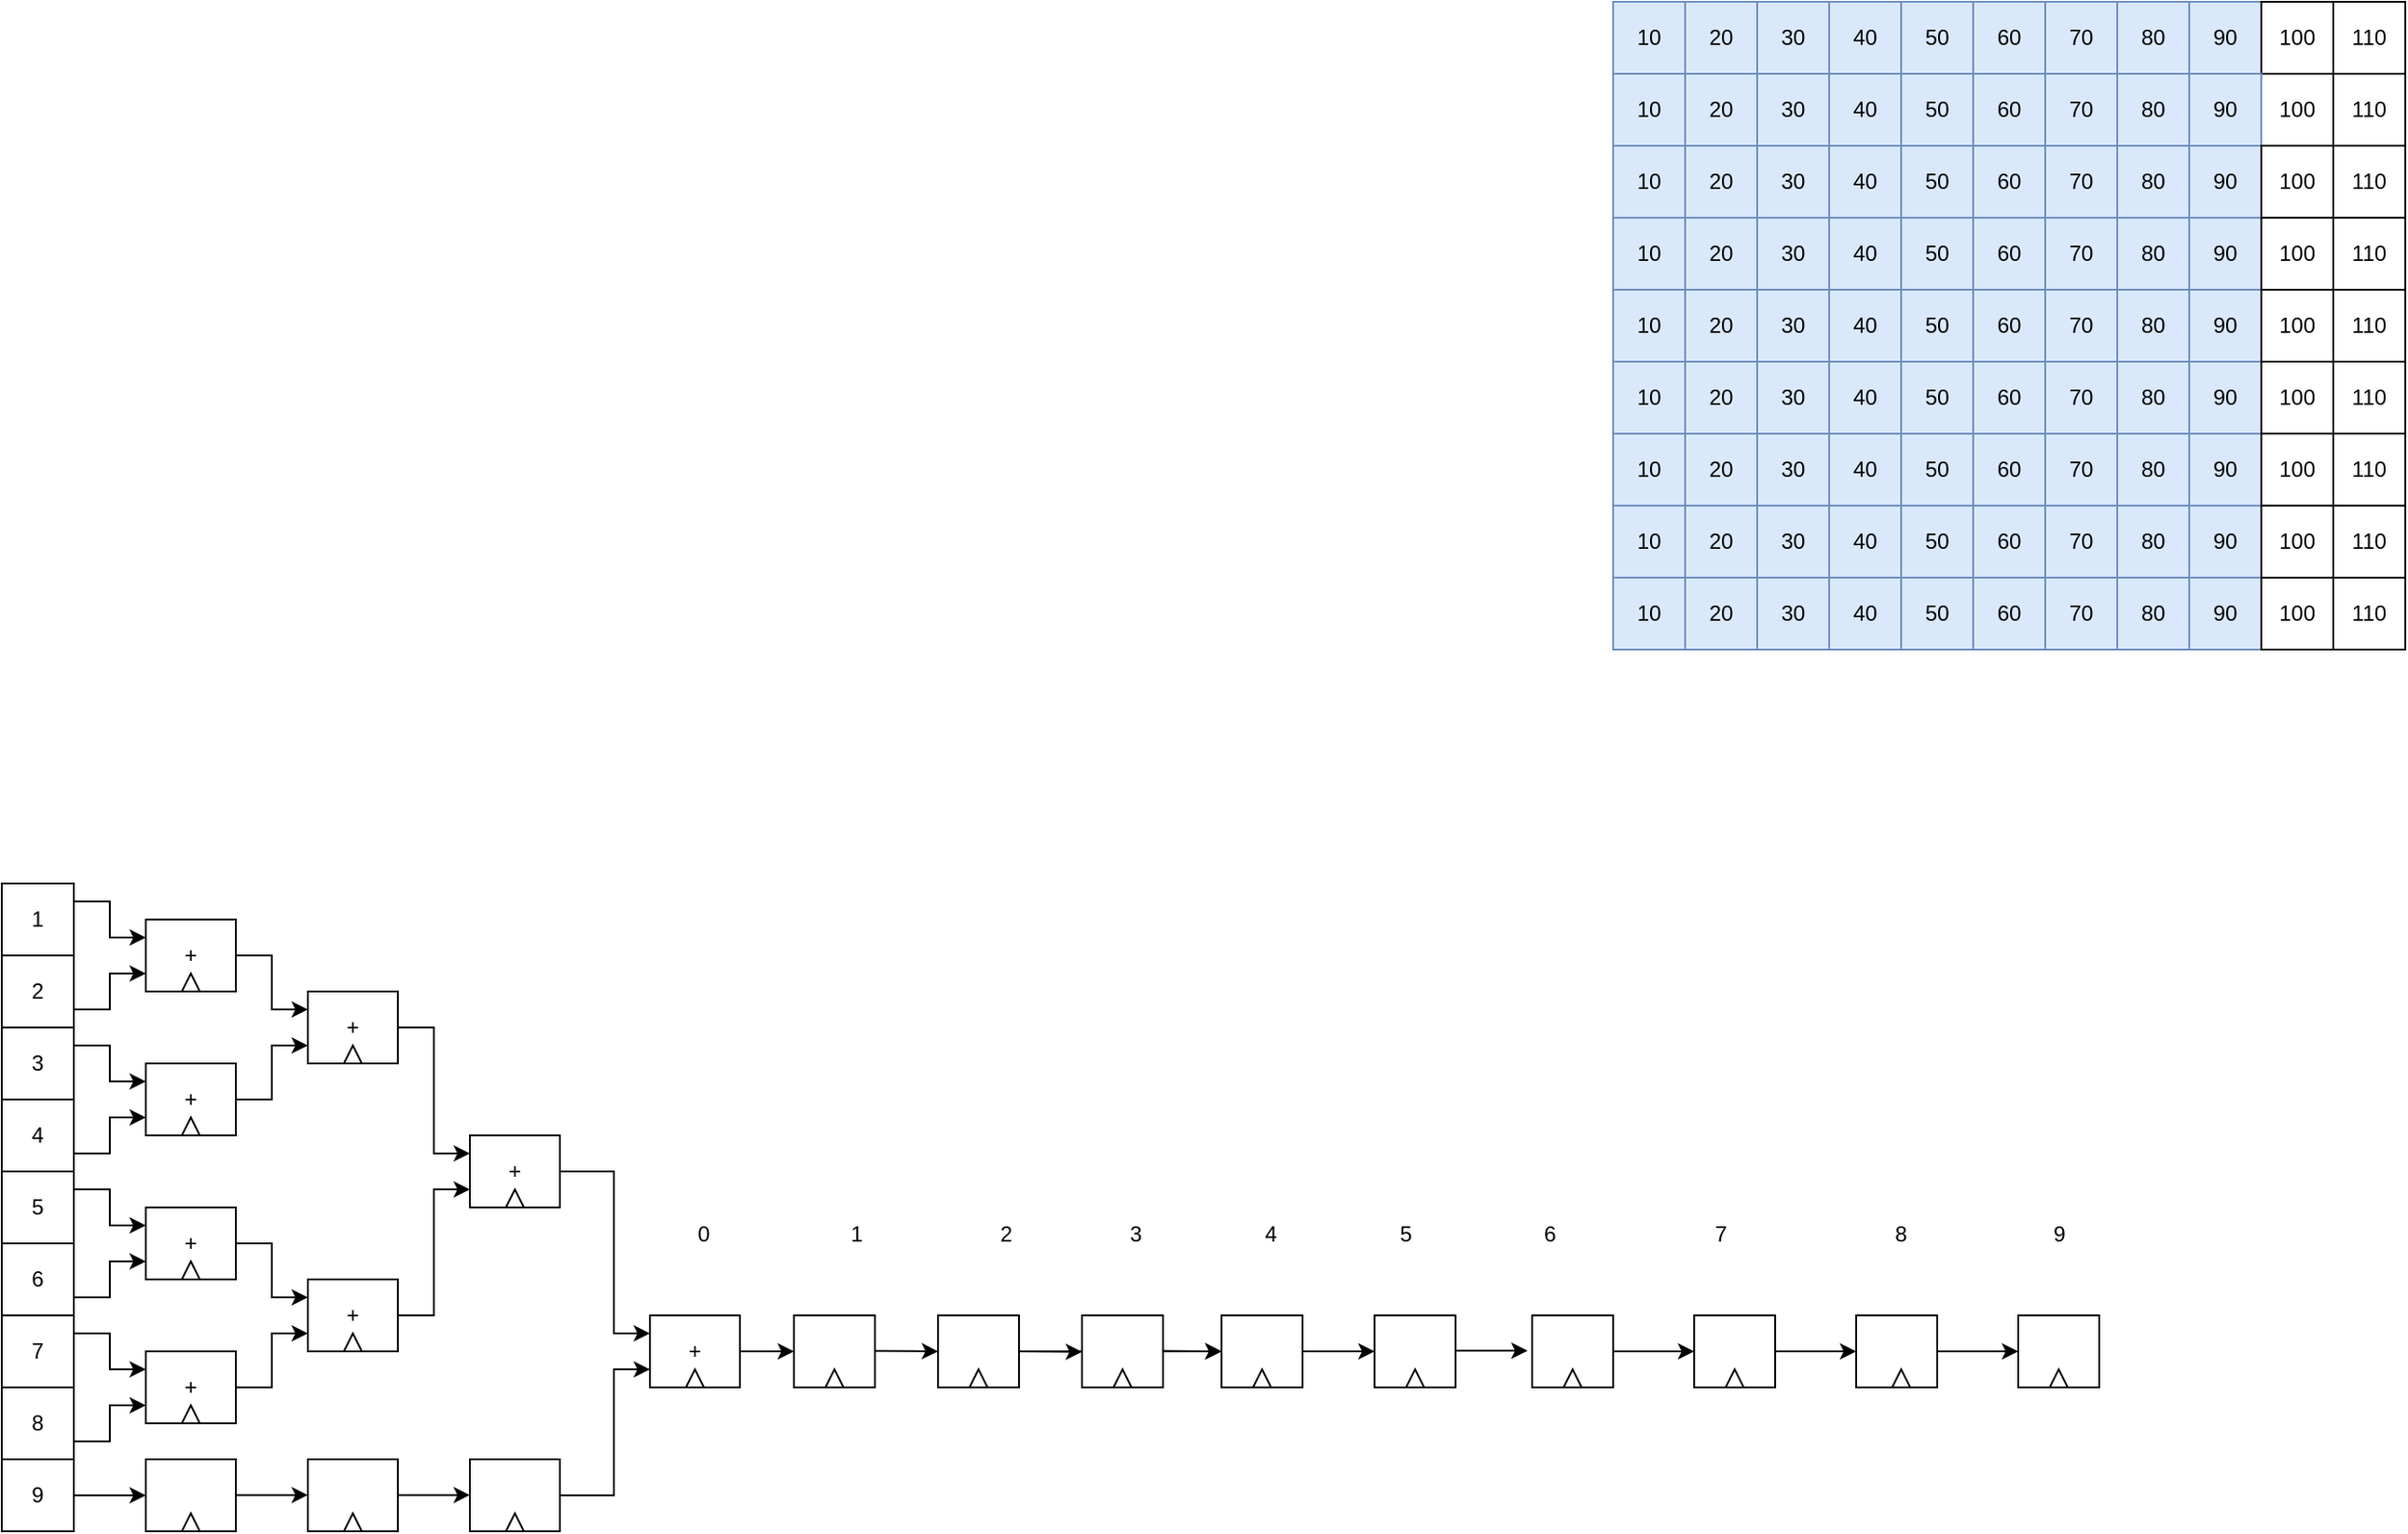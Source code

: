 <mxfile version="26.0.1">
  <diagram id="u_gP0Yi864Foy7NjRsBo" name="Page-1">
    <mxGraphModel dx="1517" dy="328" grid="1" gridSize="10" guides="1" tooltips="1" connect="1" arrows="1" fold="1" page="1" pageScale="1" pageWidth="850" pageHeight="1100" math="0" shadow="0">
      <root>
        <mxCell id="0" />
        <mxCell id="1" parent="0" />
        <mxCell id="J9iAy3apQVE2GlNHFhud-1" value="1" style="rounded=0;whiteSpace=wrap;html=1;" parent="1" vertex="1">
          <mxGeometry x="-320" y="1400" width="40" height="40" as="geometry" />
        </mxCell>
        <mxCell id="J9iAy3apQVE2GlNHFhud-2" value="2" style="rounded=0;whiteSpace=wrap;html=1;" parent="1" vertex="1">
          <mxGeometry x="-320" y="1440" width="40" height="40" as="geometry" />
        </mxCell>
        <mxCell id="J9iAy3apQVE2GlNHFhud-3" value="3" style="rounded=0;whiteSpace=wrap;html=1;" parent="1" vertex="1">
          <mxGeometry x="-320" y="1480" width="40" height="40" as="geometry" />
        </mxCell>
        <mxCell id="J9iAy3apQVE2GlNHFhud-4" value="4" style="rounded=0;whiteSpace=wrap;html=1;" parent="1" vertex="1">
          <mxGeometry x="-320" y="1520" width="40" height="40" as="geometry" />
        </mxCell>
        <mxCell id="J9iAy3apQVE2GlNHFhud-5" value="5" style="rounded=0;whiteSpace=wrap;html=1;" parent="1" vertex="1">
          <mxGeometry x="-320" y="1560" width="40" height="40" as="geometry" />
        </mxCell>
        <mxCell id="J9iAy3apQVE2GlNHFhud-6" value="6" style="rounded=0;whiteSpace=wrap;html=1;" parent="1" vertex="1">
          <mxGeometry x="-320" y="1600" width="40" height="40" as="geometry" />
        </mxCell>
        <mxCell id="J9iAy3apQVE2GlNHFhud-7" value="7" style="rounded=0;whiteSpace=wrap;html=1;" parent="1" vertex="1">
          <mxGeometry x="-320" y="1640" width="40" height="40" as="geometry" />
        </mxCell>
        <mxCell id="J9iAy3apQVE2GlNHFhud-8" value="8" style="rounded=0;whiteSpace=wrap;html=1;" parent="1" vertex="1">
          <mxGeometry x="-320" y="1680" width="40" height="40" as="geometry" />
        </mxCell>
        <mxCell id="J9iAy3apQVE2GlNHFhud-9" value="9" style="rounded=0;whiteSpace=wrap;html=1;" parent="1" vertex="1">
          <mxGeometry x="-320" y="1720" width="40" height="40" as="geometry" />
        </mxCell>
        <mxCell id="J9iAy3apQVE2GlNHFhud-10" value="" style="endArrow=classic;html=1;rounded=0;entryX=0;entryY=0.25;entryDx=0;entryDy=0;" parent="1" target="J9iAy3apQVE2GlNHFhud-12" edge="1">
          <mxGeometry width="50" height="50" relative="1" as="geometry">
            <mxPoint x="-280" y="1410" as="sourcePoint" />
            <mxPoint x="-115" y="1455" as="targetPoint" />
            <Array as="points">
              <mxPoint x="-260" y="1410" />
              <mxPoint x="-260" y="1430" />
            </Array>
          </mxGeometry>
        </mxCell>
        <mxCell id="J9iAy3apQVE2GlNHFhud-11" value="" style="endArrow=classic;html=1;rounded=0;exitX=1;exitY=0.5;exitDx=0;exitDy=0;entryX=0;entryY=0.75;entryDx=0;entryDy=0;" parent="1" target="J9iAy3apQVE2GlNHFhud-12" edge="1">
          <mxGeometry width="50" height="50" relative="1" as="geometry">
            <mxPoint x="-280" y="1470" as="sourcePoint" />
            <mxPoint x="80" y="1530" as="targetPoint" />
            <Array as="points">
              <mxPoint x="-260" y="1470" />
              <mxPoint x="-260" y="1450" />
            </Array>
          </mxGeometry>
        </mxCell>
        <mxCell id="J9iAy3apQVE2GlNHFhud-12" value="+" style="rounded=0;whiteSpace=wrap;html=1;" parent="1" vertex="1">
          <mxGeometry x="-240" y="1420" width="50" height="40" as="geometry" />
        </mxCell>
        <mxCell id="J9iAy3apQVE2GlNHFhud-13" value="" style="triangle;whiteSpace=wrap;html=1;direction=north;" parent="1" vertex="1">
          <mxGeometry x="-220" y="1450" width="10" height="10" as="geometry" />
        </mxCell>
        <mxCell id="J9iAy3apQVE2GlNHFhud-30" value="" style="endArrow=classic;html=1;rounded=0;entryX=0;entryY=0.25;entryDx=0;entryDy=0;" parent="1" target="J9iAy3apQVE2GlNHFhud-32" edge="1">
          <mxGeometry width="50" height="50" relative="1" as="geometry">
            <mxPoint x="-280" y="1490" as="sourcePoint" />
            <mxPoint x="-115" y="1535" as="targetPoint" />
            <Array as="points">
              <mxPoint x="-260" y="1490" />
              <mxPoint x="-260" y="1510" />
            </Array>
          </mxGeometry>
        </mxCell>
        <mxCell id="J9iAy3apQVE2GlNHFhud-31" value="" style="endArrow=classic;html=1;rounded=0;exitX=1;exitY=0.5;exitDx=0;exitDy=0;entryX=0;entryY=0.75;entryDx=0;entryDy=0;" parent="1" target="J9iAy3apQVE2GlNHFhud-32" edge="1">
          <mxGeometry width="50" height="50" relative="1" as="geometry">
            <mxPoint x="-280" y="1550" as="sourcePoint" />
            <mxPoint x="80" y="1610" as="targetPoint" />
            <Array as="points">
              <mxPoint x="-260" y="1550" />
              <mxPoint x="-260" y="1530" />
            </Array>
          </mxGeometry>
        </mxCell>
        <mxCell id="J9iAy3apQVE2GlNHFhud-32" value="+" style="rounded=0;whiteSpace=wrap;html=1;" parent="1" vertex="1">
          <mxGeometry x="-240" y="1500" width="50" height="40" as="geometry" />
        </mxCell>
        <mxCell id="J9iAy3apQVE2GlNHFhud-33" value="" style="triangle;whiteSpace=wrap;html=1;direction=north;" parent="1" vertex="1">
          <mxGeometry x="-220" y="1530" width="10" height="10" as="geometry" />
        </mxCell>
        <mxCell id="J9iAy3apQVE2GlNHFhud-34" value="" style="endArrow=classic;html=1;rounded=0;entryX=0;entryY=0.25;entryDx=0;entryDy=0;" parent="1" target="J9iAy3apQVE2GlNHFhud-36" edge="1">
          <mxGeometry width="50" height="50" relative="1" as="geometry">
            <mxPoint x="-280" y="1570" as="sourcePoint" />
            <mxPoint x="-115" y="1615" as="targetPoint" />
            <Array as="points">
              <mxPoint x="-260" y="1570" />
              <mxPoint x="-260" y="1590" />
            </Array>
          </mxGeometry>
        </mxCell>
        <mxCell id="J9iAy3apQVE2GlNHFhud-35" value="" style="endArrow=classic;html=1;rounded=0;exitX=1;exitY=0.5;exitDx=0;exitDy=0;entryX=0;entryY=0.75;entryDx=0;entryDy=0;" parent="1" target="J9iAy3apQVE2GlNHFhud-36" edge="1">
          <mxGeometry width="50" height="50" relative="1" as="geometry">
            <mxPoint x="-280" y="1630" as="sourcePoint" />
            <mxPoint x="80" y="1690" as="targetPoint" />
            <Array as="points">
              <mxPoint x="-260" y="1630" />
              <mxPoint x="-260" y="1610" />
            </Array>
          </mxGeometry>
        </mxCell>
        <mxCell id="J9iAy3apQVE2GlNHFhud-36" value="+" style="rounded=0;whiteSpace=wrap;html=1;" parent="1" vertex="1">
          <mxGeometry x="-240" y="1580" width="50" height="40" as="geometry" />
        </mxCell>
        <mxCell id="J9iAy3apQVE2GlNHFhud-37" value="" style="triangle;whiteSpace=wrap;html=1;direction=north;" parent="1" vertex="1">
          <mxGeometry x="-220" y="1610" width="10" height="10" as="geometry" />
        </mxCell>
        <mxCell id="J9iAy3apQVE2GlNHFhud-38" value="" style="endArrow=classic;html=1;rounded=0;entryX=0;entryY=0.25;entryDx=0;entryDy=0;" parent="1" target="J9iAy3apQVE2GlNHFhud-40" edge="1">
          <mxGeometry width="50" height="50" relative="1" as="geometry">
            <mxPoint x="-280" y="1650" as="sourcePoint" />
            <mxPoint x="-115" y="1695" as="targetPoint" />
            <Array as="points">
              <mxPoint x="-260" y="1650" />
              <mxPoint x="-260" y="1670" />
            </Array>
          </mxGeometry>
        </mxCell>
        <mxCell id="J9iAy3apQVE2GlNHFhud-39" value="" style="endArrow=classic;html=1;rounded=0;exitX=1;exitY=0.5;exitDx=0;exitDy=0;entryX=0;entryY=0.75;entryDx=0;entryDy=0;" parent="1" target="J9iAy3apQVE2GlNHFhud-40" edge="1">
          <mxGeometry width="50" height="50" relative="1" as="geometry">
            <mxPoint x="-280" y="1710" as="sourcePoint" />
            <mxPoint x="80" y="1770" as="targetPoint" />
            <Array as="points">
              <mxPoint x="-260" y="1710" />
              <mxPoint x="-260" y="1690" />
            </Array>
          </mxGeometry>
        </mxCell>
        <mxCell id="J9iAy3apQVE2GlNHFhud-42" value="" style="group" parent="1" vertex="1" connectable="0">
          <mxGeometry x="-240" y="1660" width="50" height="40" as="geometry" />
        </mxCell>
        <mxCell id="J9iAy3apQVE2GlNHFhud-40" value="+" style="rounded=0;whiteSpace=wrap;html=1;" parent="J9iAy3apQVE2GlNHFhud-42" vertex="1">
          <mxGeometry width="50" height="40" as="geometry" />
        </mxCell>
        <mxCell id="J9iAy3apQVE2GlNHFhud-41" value="" style="triangle;whiteSpace=wrap;html=1;direction=north;" parent="J9iAy3apQVE2GlNHFhud-42" vertex="1">
          <mxGeometry x="20" y="30" width="10" height="10" as="geometry" />
        </mxCell>
        <mxCell id="J9iAy3apQVE2GlNHFhud-46" value="" style="endArrow=classic;html=1;rounded=0;entryX=0;entryY=0.25;entryDx=0;entryDy=0;" parent="1" target="J9iAy3apQVE2GlNHFhud-48" edge="1">
          <mxGeometry width="50" height="50" relative="1" as="geometry">
            <mxPoint x="-190" y="1440" as="sourcePoint" />
            <mxPoint x="-25" y="1485" as="targetPoint" />
            <Array as="points">
              <mxPoint x="-170" y="1440" />
              <mxPoint x="-170" y="1470" />
            </Array>
          </mxGeometry>
        </mxCell>
        <mxCell id="J9iAy3apQVE2GlNHFhud-47" value="" style="endArrow=classic;html=1;rounded=0;exitX=1;exitY=0.5;exitDx=0;exitDy=0;entryX=0;entryY=0.75;entryDx=0;entryDy=0;" parent="1" target="J9iAy3apQVE2GlNHFhud-48" edge="1">
          <mxGeometry width="50" height="50" relative="1" as="geometry">
            <mxPoint x="-190" y="1520" as="sourcePoint" />
            <mxPoint x="170" y="1560" as="targetPoint" />
            <Array as="points">
              <mxPoint x="-170" y="1520" />
              <mxPoint x="-170" y="1490" />
            </Array>
          </mxGeometry>
        </mxCell>
        <mxCell id="J9iAy3apQVE2GlNHFhud-48" value="+" style="rounded=0;whiteSpace=wrap;html=1;" parent="1" vertex="1">
          <mxGeometry x="-150" y="1460" width="50" height="40" as="geometry" />
        </mxCell>
        <mxCell id="J9iAy3apQVE2GlNHFhud-49" value="" style="triangle;whiteSpace=wrap;html=1;direction=north;" parent="1" vertex="1">
          <mxGeometry x="-130" y="1490" width="10" height="10" as="geometry" />
        </mxCell>
        <mxCell id="J9iAy3apQVE2GlNHFhud-51" value="" style="endArrow=classic;html=1;rounded=0;entryX=0;entryY=0.25;entryDx=0;entryDy=0;" parent="1" target="J9iAy3apQVE2GlNHFhud-53" edge="1">
          <mxGeometry width="50" height="50" relative="1" as="geometry">
            <mxPoint x="-190" y="1600" as="sourcePoint" />
            <mxPoint x="-25" y="1645" as="targetPoint" />
            <Array as="points">
              <mxPoint x="-170" y="1600" />
              <mxPoint x="-170" y="1630" />
            </Array>
          </mxGeometry>
        </mxCell>
        <mxCell id="J9iAy3apQVE2GlNHFhud-52" value="" style="endArrow=classic;html=1;rounded=0;exitX=1;exitY=0.5;exitDx=0;exitDy=0;entryX=0;entryY=0.75;entryDx=0;entryDy=0;" parent="1" target="J9iAy3apQVE2GlNHFhud-53" edge="1">
          <mxGeometry width="50" height="50" relative="1" as="geometry">
            <mxPoint x="-190" y="1680" as="sourcePoint" />
            <mxPoint x="170" y="1720" as="targetPoint" />
            <Array as="points">
              <mxPoint x="-170" y="1680" />
              <mxPoint x="-170" y="1650" />
            </Array>
          </mxGeometry>
        </mxCell>
        <mxCell id="J9iAy3apQVE2GlNHFhud-53" value="+" style="rounded=0;whiteSpace=wrap;html=1;" parent="1" vertex="1">
          <mxGeometry x="-150" y="1620" width="50" height="40" as="geometry" />
        </mxCell>
        <mxCell id="J9iAy3apQVE2GlNHFhud-54" value="" style="triangle;whiteSpace=wrap;html=1;direction=north;" parent="1" vertex="1">
          <mxGeometry x="-130" y="1650" width="10" height="10" as="geometry" />
        </mxCell>
        <mxCell id="J9iAy3apQVE2GlNHFhud-55" value="" style="rounded=0;whiteSpace=wrap;html=1;" parent="1" vertex="1">
          <mxGeometry x="-240" y="1720" width="50" height="40" as="geometry" />
        </mxCell>
        <mxCell id="J9iAy3apQVE2GlNHFhud-56" value="" style="triangle;whiteSpace=wrap;html=1;direction=north;" parent="1" vertex="1">
          <mxGeometry x="-220" y="1750" width="10" height="10" as="geometry" />
        </mxCell>
        <mxCell id="J9iAy3apQVE2GlNHFhud-58" value="" style="rounded=0;whiteSpace=wrap;html=1;" parent="1" vertex="1">
          <mxGeometry x="-150" y="1720" width="50" height="40" as="geometry" />
        </mxCell>
        <mxCell id="J9iAy3apQVE2GlNHFhud-59" value="" style="triangle;whiteSpace=wrap;html=1;direction=north;" parent="1" vertex="1">
          <mxGeometry x="-130" y="1750" width="10" height="10" as="geometry" />
        </mxCell>
        <mxCell id="J9iAy3apQVE2GlNHFhud-60" value="" style="endArrow=classic;html=1;rounded=0;exitX=1;exitY=0.5;exitDx=0;exitDy=0;entryX=0;entryY=0.5;entryDx=0;entryDy=0;" parent="1" source="J9iAy3apQVE2GlNHFhud-9" target="J9iAy3apQVE2GlNHFhud-55" edge="1">
          <mxGeometry width="50" height="50" relative="1" as="geometry">
            <mxPoint x="-210" y="1730" as="sourcePoint" />
            <mxPoint x="-160" y="1680" as="targetPoint" />
          </mxGeometry>
        </mxCell>
        <mxCell id="J9iAy3apQVE2GlNHFhud-61" value="" style="endArrow=classic;html=1;rounded=0;exitX=1;exitY=0.5;exitDx=0;exitDy=0;entryX=0;entryY=0.5;entryDx=0;entryDy=0;" parent="1" edge="1">
          <mxGeometry width="50" height="50" relative="1" as="geometry">
            <mxPoint x="-190" y="1739.83" as="sourcePoint" />
            <mxPoint x="-150" y="1739.83" as="targetPoint" />
          </mxGeometry>
        </mxCell>
        <mxCell id="J9iAy3apQVE2GlNHFhud-62" value="+" style="rounded=0;whiteSpace=wrap;html=1;" parent="1" vertex="1">
          <mxGeometry x="-60" y="1540" width="50" height="40" as="geometry" />
        </mxCell>
        <mxCell id="J9iAy3apQVE2GlNHFhud-63" value="" style="triangle;whiteSpace=wrap;html=1;direction=north;" parent="1" vertex="1">
          <mxGeometry x="-40" y="1570" width="10" height="10" as="geometry" />
        </mxCell>
        <mxCell id="J9iAy3apQVE2GlNHFhud-64" value="" style="endArrow=classic;html=1;rounded=0;exitX=1;exitY=0.5;exitDx=0;exitDy=0;entryX=0;entryY=0.25;entryDx=0;entryDy=0;" parent="1" source="J9iAy3apQVE2GlNHFhud-48" target="J9iAy3apQVE2GlNHFhud-62" edge="1">
          <mxGeometry width="50" height="50" relative="1" as="geometry">
            <mxPoint x="-170" y="1600" as="sourcePoint" />
            <mxPoint x="-120" y="1550" as="targetPoint" />
            <Array as="points">
              <mxPoint x="-80" y="1480" />
              <mxPoint x="-80" y="1550" />
            </Array>
          </mxGeometry>
        </mxCell>
        <mxCell id="J9iAy3apQVE2GlNHFhud-65" value="" style="endArrow=classic;html=1;rounded=0;entryX=0;entryY=0.75;entryDx=0;entryDy=0;exitX=1;exitY=0.5;exitDx=0;exitDy=0;" parent="1" source="J9iAy3apQVE2GlNHFhud-53" target="J9iAy3apQVE2GlNHFhud-62" edge="1">
          <mxGeometry width="50" height="50" relative="1" as="geometry">
            <mxPoint x="-170" y="1600" as="sourcePoint" />
            <mxPoint x="-120" y="1550" as="targetPoint" />
            <Array as="points">
              <mxPoint x="-80" y="1640" />
              <mxPoint x="-80" y="1570" />
            </Array>
          </mxGeometry>
        </mxCell>
        <mxCell id="J9iAy3apQVE2GlNHFhud-66" value="" style="rounded=0;whiteSpace=wrap;html=1;" parent="1" vertex="1">
          <mxGeometry x="-60" y="1720" width="50" height="40" as="geometry" />
        </mxCell>
        <mxCell id="J9iAy3apQVE2GlNHFhud-67" value="" style="triangle;whiteSpace=wrap;html=1;direction=north;" parent="1" vertex="1">
          <mxGeometry x="-40" y="1750" width="10" height="10" as="geometry" />
        </mxCell>
        <mxCell id="J9iAy3apQVE2GlNHFhud-68" value="" style="endArrow=classic;html=1;rounded=0;exitX=1;exitY=0.5;exitDx=0;exitDy=0;entryX=0;entryY=0.5;entryDx=0;entryDy=0;" parent="1" edge="1">
          <mxGeometry width="50" height="50" relative="1" as="geometry">
            <mxPoint x="-100" y="1739.83" as="sourcePoint" />
            <mxPoint x="-60" y="1739.83" as="targetPoint" />
          </mxGeometry>
        </mxCell>
        <mxCell id="J9iAy3apQVE2GlNHFhud-69" value="+" style="rounded=0;whiteSpace=wrap;html=1;" parent="1" vertex="1">
          <mxGeometry x="40" y="1640" width="50" height="40" as="geometry" />
        </mxCell>
        <mxCell id="J9iAy3apQVE2GlNHFhud-70" value="" style="triangle;whiteSpace=wrap;html=1;direction=north;" parent="1" vertex="1">
          <mxGeometry x="60" y="1670" width="10" height="10" as="geometry" />
        </mxCell>
        <mxCell id="J9iAy3apQVE2GlNHFhud-71" value="" style="endArrow=classic;html=1;rounded=0;exitX=1;exitY=0.5;exitDx=0;exitDy=0;entryX=0;entryY=0.25;entryDx=0;entryDy=0;" parent="1" source="J9iAy3apQVE2GlNHFhud-62" target="J9iAy3apQVE2GlNHFhud-69" edge="1">
          <mxGeometry width="50" height="50" relative="1" as="geometry">
            <mxPoint x="50" y="1630" as="sourcePoint" />
            <mxPoint x="100" y="1580" as="targetPoint" />
            <Array as="points">
              <mxPoint y="1560" />
              <mxPoint x="20" y="1560" />
              <mxPoint x="20" y="1650" />
            </Array>
          </mxGeometry>
        </mxCell>
        <mxCell id="J9iAy3apQVE2GlNHFhud-72" value="" style="endArrow=classic;html=1;rounded=0;exitX=1;exitY=0.5;exitDx=0;exitDy=0;entryX=0;entryY=0.75;entryDx=0;entryDy=0;" parent="1" source="J9iAy3apQVE2GlNHFhud-66" target="J9iAy3apQVE2GlNHFhud-69" edge="1">
          <mxGeometry width="50" height="50" relative="1" as="geometry">
            <mxPoint x="50" y="1740" as="sourcePoint" />
            <mxPoint x="100" y="1690" as="targetPoint" />
            <Array as="points">
              <mxPoint x="20" y="1740" />
              <mxPoint x="20" y="1670" />
            </Array>
          </mxGeometry>
        </mxCell>
        <mxCell id="J9iAy3apQVE2GlNHFhud-73" value="" style="rounded=0;whiteSpace=wrap;html=1;" parent="1" vertex="1">
          <mxGeometry x="120" y="1640" width="45" height="40" as="geometry" />
        </mxCell>
        <mxCell id="J9iAy3apQVE2GlNHFhud-74" value="" style="triangle;whiteSpace=wrap;html=1;direction=north;" parent="1" vertex="1">
          <mxGeometry x="137.5" y="1670" width="10" height="10" as="geometry" />
        </mxCell>
        <mxCell id="J9iAy3apQVE2GlNHFhud-75" value="" style="edgeStyle=orthogonalEdgeStyle;rounded=0;orthogonalLoop=1;jettySize=auto;html=1;" parent="1" source="J9iAy3apQVE2GlNHFhud-76" target="J9iAy3apQVE2GlNHFhud-82" edge="1">
          <mxGeometry relative="1" as="geometry" />
        </mxCell>
        <mxCell id="J9iAy3apQVE2GlNHFhud-76" value="" style="rounded=0;whiteSpace=wrap;html=1;" parent="1" vertex="1">
          <mxGeometry x="200" y="1640" width="45" height="40" as="geometry" />
        </mxCell>
        <mxCell id="J9iAy3apQVE2GlNHFhud-77" value="" style="triangle;whiteSpace=wrap;html=1;direction=north;" parent="1" vertex="1">
          <mxGeometry x="217.5" y="1670" width="10" height="10" as="geometry" />
        </mxCell>
        <mxCell id="J9iAy3apQVE2GlNHFhud-78" value="" style="rounded=0;whiteSpace=wrap;html=1;" parent="1" vertex="1">
          <mxGeometry x="280" y="1640" width="45" height="40" as="geometry" />
        </mxCell>
        <mxCell id="J9iAy3apQVE2GlNHFhud-79" value="" style="triangle;whiteSpace=wrap;html=1;direction=north;" parent="1" vertex="1">
          <mxGeometry x="297.5" y="1670" width="10" height="10" as="geometry" />
        </mxCell>
        <mxCell id="J9iAy3apQVE2GlNHFhud-80" value="" style="endArrow=classic;html=1;rounded=0;exitX=1;exitY=0.5;exitDx=0;exitDy=0;entryX=0;entryY=0.5;entryDx=0;entryDy=0;" parent="1" target="J9iAy3apQVE2GlNHFhud-76" edge="1">
          <mxGeometry width="50" height="50" relative="1" as="geometry">
            <mxPoint x="165" y="1659.71" as="sourcePoint" />
            <mxPoint x="195" y="1659.71" as="targetPoint" />
          </mxGeometry>
        </mxCell>
        <mxCell id="J9iAy3apQVE2GlNHFhud-81" value="" style="endArrow=classic;html=1;rounded=0;exitX=1;exitY=0.5;exitDx=0;exitDy=0;entryX=0;entryY=0.5;entryDx=0;entryDy=0;" parent="1" edge="1">
          <mxGeometry width="50" height="50" relative="1" as="geometry">
            <mxPoint x="245" y="1660" as="sourcePoint" />
            <mxPoint x="280" y="1660.29" as="targetPoint" />
          </mxGeometry>
        </mxCell>
        <mxCell id="J9iAy3apQVE2GlNHFhud-82" value="" style="rounded=0;whiteSpace=wrap;html=1;" parent="1" vertex="1">
          <mxGeometry x="357.5" y="1640" width="45" height="40" as="geometry" />
        </mxCell>
        <mxCell id="J9iAy3apQVE2GlNHFhud-83" value="" style="triangle;whiteSpace=wrap;html=1;direction=north;" parent="1" vertex="1">
          <mxGeometry x="375" y="1670" width="10" height="10" as="geometry" />
        </mxCell>
        <mxCell id="J9iAy3apQVE2GlNHFhud-84" value="" style="endArrow=classic;html=1;rounded=0;exitX=1;exitY=0.5;exitDx=0;exitDy=0;entryX=0;entryY=0.5;entryDx=0;entryDy=0;" parent="1" target="J9iAy3apQVE2GlNHFhud-82" edge="1">
          <mxGeometry width="50" height="50" relative="1" as="geometry">
            <mxPoint x="325" y="1659.71" as="sourcePoint" />
            <mxPoint x="360" y="1660" as="targetPoint" />
          </mxGeometry>
        </mxCell>
        <mxCell id="J9iAy3apQVE2GlNHFhud-85" value="" style="rounded=0;whiteSpace=wrap;html=1;" parent="1" vertex="1">
          <mxGeometry x="442.5" y="1640" width="45" height="40" as="geometry" />
        </mxCell>
        <mxCell id="J9iAy3apQVE2GlNHFhud-86" value="" style="triangle;whiteSpace=wrap;html=1;direction=north;" parent="1" vertex="1">
          <mxGeometry x="460" y="1670" width="10" height="10" as="geometry" />
        </mxCell>
        <mxCell id="J9iAy3apQVE2GlNHFhud-87" value="" style="endArrow=classic;html=1;rounded=0;exitX=1;exitY=0.5;exitDx=0;exitDy=0;entryX=0;entryY=0.5;entryDx=0;entryDy=0;" parent="1" source="J9iAy3apQVE2GlNHFhud-82" target="J9iAy3apQVE2GlNHFhud-85" edge="1">
          <mxGeometry width="50" height="50" relative="1" as="geometry">
            <mxPoint x="400" y="1660" as="sourcePoint" />
            <mxPoint x="440" y="1660" as="targetPoint" />
          </mxGeometry>
        </mxCell>
        <mxCell id="J9iAy3apQVE2GlNHFhud-88" value="" style="endArrow=classic;html=1;rounded=0;exitX=1;exitY=0.5;exitDx=0;exitDy=0;entryX=0;entryY=0.5;entryDx=0;entryDy=0;" parent="1" source="J9iAy3apQVE2GlNHFhud-69" target="J9iAy3apQVE2GlNHFhud-73" edge="1">
          <mxGeometry width="50" height="50" relative="1" as="geometry">
            <mxPoint x="70" y="1540" as="sourcePoint" />
            <mxPoint x="120" y="1490" as="targetPoint" />
          </mxGeometry>
        </mxCell>
        <mxCell id="J9iAy3apQVE2GlNHFhud-95" value="" style="rounded=0;whiteSpace=wrap;html=1;" parent="1" vertex="1">
          <mxGeometry x="710" y="1640" width="45" height="40" as="geometry" />
        </mxCell>
        <mxCell id="J9iAy3apQVE2GlNHFhud-96" value="" style="triangle;whiteSpace=wrap;html=1;direction=north;" parent="1" vertex="1">
          <mxGeometry x="730" y="1670" width="10" height="10" as="geometry" />
        </mxCell>
        <mxCell id="J9iAy3apQVE2GlNHFhud-97" value="" style="rounded=0;whiteSpace=wrap;html=1;" parent="1" vertex="1">
          <mxGeometry x="800" y="1640" width="45" height="40" as="geometry" />
        </mxCell>
        <mxCell id="J9iAy3apQVE2GlNHFhud-98" value="" style="triangle;whiteSpace=wrap;html=1;direction=north;" parent="1" vertex="1">
          <mxGeometry x="817.5" y="1670" width="10" height="10" as="geometry" />
        </mxCell>
        <mxCell id="J9iAy3apQVE2GlNHFhud-100" value="" style="endArrow=classic;html=1;rounded=0;exitX=1;exitY=0.5;exitDx=0;exitDy=0;entryX=0;entryY=0.5;entryDx=0;entryDy=0;" parent="1" edge="1">
          <mxGeometry width="50" height="50" relative="1" as="geometry">
            <mxPoint x="487.5" y="1659.66" as="sourcePoint" />
            <mxPoint x="527.5" y="1659.66" as="targetPoint" />
          </mxGeometry>
        </mxCell>
        <mxCell id="J9iAy3apQVE2GlNHFhud-101" value="" style="group" parent="1" vertex="1" connectable="0">
          <mxGeometry x="530" y="1640" width="45" height="40" as="geometry" />
        </mxCell>
        <mxCell id="J9iAy3apQVE2GlNHFhud-91" value="" style="rounded=0;whiteSpace=wrap;html=1;" parent="J9iAy3apQVE2GlNHFhud-101" vertex="1">
          <mxGeometry width="45" height="40" as="geometry" />
        </mxCell>
        <mxCell id="J9iAy3apQVE2GlNHFhud-92" value="" style="triangle;whiteSpace=wrap;html=1;direction=north;" parent="J9iAy3apQVE2GlNHFhud-101" vertex="1">
          <mxGeometry x="17.5" y="30" width="10" height="10" as="geometry" />
        </mxCell>
        <mxCell id="J9iAy3apQVE2GlNHFhud-102" value="" style="group" parent="1" vertex="1" connectable="0">
          <mxGeometry x="620" y="1640" width="45" height="40" as="geometry" />
        </mxCell>
        <mxCell id="J9iAy3apQVE2GlNHFhud-93" value="" style="rounded=0;whiteSpace=wrap;html=1;" parent="J9iAy3apQVE2GlNHFhud-102" vertex="1">
          <mxGeometry width="45" height="40" as="geometry" />
        </mxCell>
        <mxCell id="J9iAy3apQVE2GlNHFhud-94" value="" style="triangle;whiteSpace=wrap;html=1;direction=north;" parent="J9iAy3apQVE2GlNHFhud-102" vertex="1">
          <mxGeometry x="17.5" y="30" width="10" height="10" as="geometry" />
        </mxCell>
        <mxCell id="J9iAy3apQVE2GlNHFhud-104" value="" style="endArrow=classic;html=1;rounded=0;exitX=1;exitY=0.5;exitDx=0;exitDy=0;entryX=0;entryY=0.5;entryDx=0;entryDy=0;" parent="1" target="J9iAy3apQVE2GlNHFhud-93" edge="1">
          <mxGeometry width="50" height="50" relative="1" as="geometry">
            <mxPoint x="575" y="1660" as="sourcePoint" />
            <mxPoint x="615" y="1660" as="targetPoint" />
          </mxGeometry>
        </mxCell>
        <mxCell id="J9iAy3apQVE2GlNHFhud-105" value="" style="endArrow=classic;html=1;rounded=0;exitX=1;exitY=0.5;exitDx=0;exitDy=0;entryX=0;entryY=0.5;entryDx=0;entryDy=0;" parent="1" edge="1">
          <mxGeometry width="50" height="50" relative="1" as="geometry">
            <mxPoint x="665" y="1660" as="sourcePoint" />
            <mxPoint x="710" y="1660" as="targetPoint" />
          </mxGeometry>
        </mxCell>
        <mxCell id="J9iAy3apQVE2GlNHFhud-106" value="" style="endArrow=classic;html=1;rounded=0;exitX=1;exitY=0.5;exitDx=0;exitDy=0;entryX=0;entryY=0.5;entryDx=0;entryDy=0;" parent="1" edge="1">
          <mxGeometry width="50" height="50" relative="1" as="geometry">
            <mxPoint x="755" y="1660" as="sourcePoint" />
            <mxPoint x="800" y="1660" as="targetPoint" />
          </mxGeometry>
        </mxCell>
        <mxCell id="J9iAy3apQVE2GlNHFhud-107" value="0" style="text;html=1;align=center;verticalAlign=middle;whiteSpace=wrap;rounded=0;" parent="1" vertex="1">
          <mxGeometry x="40" y="1580" width="60" height="30" as="geometry" />
        </mxCell>
        <mxCell id="J9iAy3apQVE2GlNHFhud-108" value="1" style="text;html=1;align=center;verticalAlign=middle;whiteSpace=wrap;rounded=0;" parent="1" vertex="1">
          <mxGeometry x="125" y="1580" width="60" height="30" as="geometry" />
        </mxCell>
        <mxCell id="J9iAy3apQVE2GlNHFhud-109" value="2" style="text;html=1;align=center;verticalAlign=middle;whiteSpace=wrap;rounded=0;" parent="1" vertex="1">
          <mxGeometry x="207.5" y="1580" width="60" height="30" as="geometry" />
        </mxCell>
        <mxCell id="J9iAy3apQVE2GlNHFhud-110" value="3" style="text;html=1;align=center;verticalAlign=middle;whiteSpace=wrap;rounded=0;" parent="1" vertex="1">
          <mxGeometry x="280" y="1580" width="60" height="30" as="geometry" />
        </mxCell>
        <mxCell id="J9iAy3apQVE2GlNHFhud-111" value="4" style="text;html=1;align=center;verticalAlign=middle;whiteSpace=wrap;rounded=0;" parent="1" vertex="1">
          <mxGeometry x="355" y="1580" width="60" height="30" as="geometry" />
        </mxCell>
        <mxCell id="J9iAy3apQVE2GlNHFhud-112" value="5" style="text;html=1;align=center;verticalAlign=middle;whiteSpace=wrap;rounded=0;" parent="1" vertex="1">
          <mxGeometry x="430" y="1580" width="60" height="30" as="geometry" />
        </mxCell>
        <mxCell id="J9iAy3apQVE2GlNHFhud-113" value="6" style="text;html=1;align=center;verticalAlign=middle;whiteSpace=wrap;rounded=0;" parent="1" vertex="1">
          <mxGeometry x="510" y="1580" width="60" height="30" as="geometry" />
        </mxCell>
        <mxCell id="J9iAy3apQVE2GlNHFhud-114" value="7" style="text;html=1;align=center;verticalAlign=middle;whiteSpace=wrap;rounded=0;" parent="1" vertex="1">
          <mxGeometry x="605" y="1580" width="60" height="30" as="geometry" />
        </mxCell>
        <mxCell id="J9iAy3apQVE2GlNHFhud-115" value="8" style="text;html=1;align=center;verticalAlign=middle;whiteSpace=wrap;rounded=0;" parent="1" vertex="1">
          <mxGeometry x="705" y="1580" width="60" height="30" as="geometry" />
        </mxCell>
        <mxCell id="J9iAy3apQVE2GlNHFhud-116" value="9" style="text;html=1;align=center;verticalAlign=middle;whiteSpace=wrap;rounded=0;" parent="1" vertex="1">
          <mxGeometry x="792.5" y="1580" width="60" height="30" as="geometry" />
        </mxCell>
        <mxCell id="J9iAy3apQVE2GlNHFhud-117" value="10" style="rounded=0;whiteSpace=wrap;html=1;fillColor=#dae8fc;strokeColor=#6c8ebf;" parent="1" vertex="1">
          <mxGeometry x="575" y="910" width="40" height="40" as="geometry" />
        </mxCell>
        <mxCell id="J9iAy3apQVE2GlNHFhud-118" value="20" style="rounded=0;whiteSpace=wrap;html=1;fillColor=#dae8fc;strokeColor=#6c8ebf;" parent="1" vertex="1">
          <mxGeometry x="615" y="910" width="40" height="40" as="geometry" />
        </mxCell>
        <mxCell id="J9iAy3apQVE2GlNHFhud-119" value="30&lt;span style=&quot;color: rgba(0, 0, 0, 0); font-family: monospace; font-size: 0px; text-align: start; text-wrap-mode: nowrap;&quot;&gt;%3CmxGraphModel%3E%3Croot%3E%3CmxCell%20id%3D%220%22%2F%3E%3CmxCell%20id%3D%221%22%20parent%3D%220%22%2F%3E%3CmxCell%20id%3D%222%22%20value%3D%2225%22%20style%3D%22rounded%3D0%3BwhiteSpace%3Dwrap%3Bhtml%3D1%3B%22%20vertex%3D%221%22%20parent%3D%221%22%3E%3CmxGeometry%20x%3D%22660%22%20y%3D%221360%22%20width%3D%2240%22%20height%3D%2240%22%20as%3D%22geometry%22%2F%3E%3C%2FmxCell%3E%3CmxCell%20id%3D%223%22%20value%3D%2224%22%20style%3D%22rounded%3D0%3BwhiteSpace%3Dwrap%3Bhtml%3D1%3B%22%20vertex%3D%221%22%20parent%3D%221%22%3E%3CmxGeometry%20x%3D%22620%22%20y%3D%221360%22%20width%3D%2240%22%20height%3D%2240%22%20as%3D%22geometry%22%2F%3E%3C%2FmxCell%3E%3CmxCell%20id%3D%224%22%20value%3D%2223%22%20style%3D%22rounded%3D0%3BwhiteSpace%3Dwrap%3Bhtml%3D1%3B%22%20vertex%3D%221%22%20parent%3D%221%22%3E%3CmxGeometry%20x%3D%22580%22%20y%3D%221360%22%20width%3D%2240%22%20height%3D%2240%22%20as%3D%22geometry%22%2F%3E%3C%2FmxCell%3E%3CmxCell%20id%3D%225%22%20value%3D%2222%22%20style%3D%22rounded%3D0%3BwhiteSpace%3Dwrap%3Bhtml%3D1%3B%22%20vertex%3D%221%22%20parent%3D%221%22%3E%3CmxGeometry%20x%3D%22540%22%20y%3D%221360%22%20width%3D%2240%22%20height%3D%2240%22%20as%3D%22geometry%22%2F%3E%3C%2FmxCell%3E%3CmxCell%20id%3D%226%22%20value%3D%2210%22%20style%3D%22rounded%3D0%3BwhiteSpace%3Dwrap%3Bhtml%3D1%3B%22%20vertex%3D%221%22%20parent%3D%221%22%3E%3CmxGeometry%20x%3D%22500%22%20y%3D%221360%22%20width%3D%2240%22%20height%3D%2240%22%20as%3D%22geometry%22%2F%3E%3C%2FmxCell%3E%3CmxCell%20id%3D%227%22%20value%3D%2225%22%20style%3D%22rounded%3D0%3BwhiteSpace%3Dwrap%3Bhtml%3D1%3B%22%20vertex%3D%221%22%20parent%3D%221%22%3E%3CmxGeometry%20x%3D%22700%22%20y%3D%221360%22%20width%3D%2240%22%20height%3D%2240%22%20as%3D%22geometry%22%2F%3E%3C%2FmxCell%3E%3CmxCell%20id%3D%228%22%20value%3D%2225%22%20style%3D%22rounded%3D0%3BwhiteSpace%3Dwrap%3Bhtml%3D1%3B%22%20vertex%3D%221%22%20parent%3D%221%22%3E%3CmxGeometry%20x%3D%22740%22%20y%3D%221360%22%20width%3D%2240%22%20height%3D%2240%22%20as%3D%22geometry%22%2F%3E%3C%2FmxCell%3E%3CmxCell%20id%3D%229%22%20value%3D%2225%22%20style%3D%22rounded%3D0%3BwhiteSpace%3Dwrap%3Bhtml%3D1%3B%22%20vertex%3D%221%22%20parent%3D%221%22%3E%3CmxGeometry%20x%3D%22660%22%20y%3D%221400%22%20width%3D%2240%22%20height%3D%2240%22%20as%3D%22geometry%22%2F%3E%3C%2FmxCell%3E%3CmxCell%20id%3D%2210%22%20value%3D%2224%22%20style%3D%22rounded%3D0%3BwhiteSpace%3Dwrap%3Bhtml%3D1%3B%22%20vertex%3D%221%22%20parent%3D%221%22%3E%3CmxGeometry%20x%3D%22620%22%20y%3D%221400%22%20width%3D%2240%22%20height%3D%2240%22%20as%3D%22geometry%22%2F%3E%3C%2FmxCell%3E%3CmxCell%20id%3D%2211%22%20value%3D%2223%22%20style%3D%22rounded%3D0%3BwhiteSpace%3Dwrap%3Bhtml%3D1%3B%22%20vertex%3D%221%22%20parent%3D%221%22%3E%3CmxGeometry%20x%3D%22580%22%20y%3D%221400%22%20width%3D%2240%22%20height%3D%2240%22%20as%3D%22geometry%22%2F%3E%3C%2FmxCell%3E%3CmxCell%20id%3D%2212%22%20value%3D%2222%22%20style%3D%22rounded%3D0%3BwhiteSpace%3Dwrap%3Bhtml%3D1%3B%22%20vertex%3D%221%22%20parent%3D%221%22%3E%3CmxGeometry%20x%3D%22540%22%20y%3D%221400%22%20width%3D%2240%22%20height%3D%2240%22%20as%3D%22geometry%22%2F%3E%3C%2FmxCell%3E%3CmxCell%20id%3D%2213%22%20value%3D%2210%22%20style%3D%22rounded%3D0%3BwhiteSpace%3Dwrap%3Bhtml%3D1%3B%22%20vertex%3D%221%22%20parent%3D%221%22%3E%3CmxGeometry%20x%3D%22500%22%20y%3D%221400%22%20width%3D%2240%22%20height%3D%2240%22%20as%3D%22geometry%22%2F%3E%3C%2FmxCell%3E%3CmxCell%20id%3D%2214%22%20value%3D%2225%22%20style%3D%22rounded%3D0%3BwhiteSpace%3Dwrap%3Bhtml%3D1%3B%22%20vertex%3D%221%22%20parent%3D%221%22%3E%3CmxGeometry%20x%3D%22700%22%20y%3D%221400%22%20width%3D%2240%22%20height%3D%2240%22%20as%3D%22geometry%22%2F%3E%3C%2FmxCell%3E%3CmxCell%20id%3D%2215%22%20value%3D%2225%22%20style%3D%22rounded%3D0%3BwhiteSpace%3Dwrap%3Bhtml%3D1%3B%22%20vertex%3D%221%22%20parent%3D%221%22%3E%3CmxGeometry%20x%3D%22740%22%20y%3D%221400%22%20width%3D%2240%22%20height%3D%2240%22%20as%3D%22geometry%22%2F%3E%3C%2FmxCell%3E%3C%2Froot%3E%3C%2FmxGraphModel%3E&lt;/span&gt;" style="rounded=0;whiteSpace=wrap;html=1;fillColor=#dae8fc;strokeColor=#6c8ebf;" parent="1" vertex="1">
          <mxGeometry x="655" y="910" width="40" height="40" as="geometry" />
        </mxCell>
        <mxCell id="J9iAy3apQVE2GlNHFhud-120" value="40" style="rounded=0;whiteSpace=wrap;html=1;fillColor=#dae8fc;strokeColor=#6c8ebf;" parent="1" vertex="1">
          <mxGeometry x="695" y="910" width="40" height="40" as="geometry" />
        </mxCell>
        <mxCell id="J9iAy3apQVE2GlNHFhud-121" value="50" style="rounded=0;whiteSpace=wrap;html=1;fillColor=#dae8fc;strokeColor=#6c8ebf;" parent="1" vertex="1">
          <mxGeometry x="735" y="910" width="40" height="40" as="geometry" />
        </mxCell>
        <mxCell id="J9iAy3apQVE2GlNHFhud-122" value="10" style="rounded=0;whiteSpace=wrap;html=1;fillColor=#dae8fc;strokeColor=#6c8ebf;" parent="1" vertex="1">
          <mxGeometry x="735" y="950" width="40" height="40" as="geometry" />
        </mxCell>
        <mxCell id="J9iAy3apQVE2GlNHFhud-123" value="9" style="rounded=0;whiteSpace=wrap;html=1;fillColor=#dae8fc;strokeColor=#6c8ebf;" parent="1" vertex="1">
          <mxGeometry x="695" y="950" width="40" height="40" as="geometry" />
        </mxCell>
        <mxCell id="J9iAy3apQVE2GlNHFhud-124" value="8" style="rounded=0;whiteSpace=wrap;html=1;fillColor=#dae8fc;strokeColor=#6c8ebf;" parent="1" vertex="1">
          <mxGeometry x="655" y="950" width="40" height="40" as="geometry" />
        </mxCell>
        <mxCell id="J9iAy3apQVE2GlNHFhud-125" value="20" style="rounded=0;whiteSpace=wrap;html=1;fillColor=#dae8fc;strokeColor=#6c8ebf;" parent="1" vertex="1">
          <mxGeometry x="615" y="950" width="40" height="40" as="geometry" />
        </mxCell>
        <mxCell id="J9iAy3apQVE2GlNHFhud-126" value="10" style="rounded=0;whiteSpace=wrap;html=1;fillColor=#dae8fc;strokeColor=#6c8ebf;" parent="1" vertex="1">
          <mxGeometry x="575" y="950" width="40" height="40" as="geometry" />
        </mxCell>
        <mxCell id="J9iAy3apQVE2GlNHFhud-127" value="15" style="rounded=0;whiteSpace=wrap;html=1;fillColor=#dae8fc;strokeColor=#6c8ebf;" parent="1" vertex="1">
          <mxGeometry x="735" y="990" width="40" height="40" as="geometry" />
        </mxCell>
        <mxCell id="J9iAy3apQVE2GlNHFhud-128" value="14" style="rounded=0;whiteSpace=wrap;html=1;fillColor=#dae8fc;strokeColor=#6c8ebf;" parent="1" vertex="1">
          <mxGeometry x="695" y="990" width="40" height="40" as="geometry" />
        </mxCell>
        <mxCell id="J9iAy3apQVE2GlNHFhud-129" value="13" style="rounded=0;whiteSpace=wrap;html=1;fillColor=#dae8fc;strokeColor=#6c8ebf;" parent="1" vertex="1">
          <mxGeometry x="655" y="990" width="40" height="40" as="geometry" />
        </mxCell>
        <mxCell id="J9iAy3apQVE2GlNHFhud-130" value="20" style="rounded=0;whiteSpace=wrap;html=1;fillColor=#dae8fc;strokeColor=#6c8ebf;" parent="1" vertex="1">
          <mxGeometry x="615" y="990" width="40" height="40" as="geometry" />
        </mxCell>
        <mxCell id="J9iAy3apQVE2GlNHFhud-131" value="10" style="rounded=0;whiteSpace=wrap;html=1;fillColor=#dae8fc;strokeColor=#6c8ebf;" parent="1" vertex="1">
          <mxGeometry x="575" y="990" width="40" height="40" as="geometry" />
        </mxCell>
        <mxCell id="J9iAy3apQVE2GlNHFhud-132" value="20" style="rounded=0;whiteSpace=wrap;html=1;fillColor=#dae8fc;strokeColor=#6c8ebf;" parent="1" vertex="1">
          <mxGeometry x="735" y="1030" width="40" height="40" as="geometry" />
        </mxCell>
        <mxCell id="J9iAy3apQVE2GlNHFhud-133" value="19" style="rounded=0;whiteSpace=wrap;html=1;fillColor=#dae8fc;strokeColor=#6c8ebf;" parent="1" vertex="1">
          <mxGeometry x="695" y="1030" width="40" height="40" as="geometry" />
        </mxCell>
        <mxCell id="J9iAy3apQVE2GlNHFhud-134" value="18" style="rounded=0;whiteSpace=wrap;html=1;fillColor=#dae8fc;strokeColor=#6c8ebf;" parent="1" vertex="1">
          <mxGeometry x="655" y="1030" width="40" height="40" as="geometry" />
        </mxCell>
        <mxCell id="J9iAy3apQVE2GlNHFhud-135" value="20" style="rounded=0;whiteSpace=wrap;html=1;fillColor=#dae8fc;strokeColor=#6c8ebf;" parent="1" vertex="1">
          <mxGeometry x="615" y="1030" width="40" height="40" as="geometry" />
        </mxCell>
        <mxCell id="J9iAy3apQVE2GlNHFhud-136" value="10" style="rounded=0;whiteSpace=wrap;html=1;fillColor=#dae8fc;strokeColor=#6c8ebf;" parent="1" vertex="1">
          <mxGeometry x="575" y="1030" width="40" height="40" as="geometry" />
        </mxCell>
        <mxCell id="J9iAy3apQVE2GlNHFhud-137" value="25" style="rounded=0;whiteSpace=wrap;html=1;fillColor=#dae8fc;strokeColor=#6c8ebf;" parent="1" vertex="1">
          <mxGeometry x="735" y="1070" width="40" height="40" as="geometry" />
        </mxCell>
        <mxCell id="J9iAy3apQVE2GlNHFhud-138" value="24" style="rounded=0;whiteSpace=wrap;html=1;fillColor=#dae8fc;strokeColor=#6c8ebf;" parent="1" vertex="1">
          <mxGeometry x="695" y="1070" width="40" height="40" as="geometry" />
        </mxCell>
        <mxCell id="J9iAy3apQVE2GlNHFhud-139" value="23" style="rounded=0;whiteSpace=wrap;html=1;fillColor=#dae8fc;strokeColor=#6c8ebf;" parent="1" vertex="1">
          <mxGeometry x="655" y="1070" width="40" height="40" as="geometry" />
        </mxCell>
        <mxCell id="J9iAy3apQVE2GlNHFhud-140" value="20" style="rounded=0;whiteSpace=wrap;html=1;fillColor=#dae8fc;strokeColor=#6c8ebf;" parent="1" vertex="1">
          <mxGeometry x="615" y="1070" width="40" height="40" as="geometry" />
        </mxCell>
        <mxCell id="J9iAy3apQVE2GlNHFhud-141" value="10" style="rounded=0;whiteSpace=wrap;html=1;fillColor=#dae8fc;strokeColor=#6c8ebf;" parent="1" vertex="1">
          <mxGeometry x="575" y="1070" width="40" height="40" as="geometry" />
        </mxCell>
        <mxCell id="J9iAy3apQVE2GlNHFhud-142" value="60" style="rounded=0;whiteSpace=wrap;html=1;fillColor=#dae8fc;strokeColor=#6c8ebf;" parent="1" vertex="1">
          <mxGeometry x="775" y="910" width="40" height="40" as="geometry" />
        </mxCell>
        <mxCell id="J9iAy3apQVE2GlNHFhud-143" value="10" style="rounded=0;whiteSpace=wrap;html=1;fillColor=#dae8fc;strokeColor=#6c8ebf;" parent="1" vertex="1">
          <mxGeometry x="775" y="950" width="40" height="40" as="geometry" />
        </mxCell>
        <mxCell id="J9iAy3apQVE2GlNHFhud-144" value="15" style="rounded=0;whiteSpace=wrap;html=1;fillColor=#dae8fc;strokeColor=#6c8ebf;" parent="1" vertex="1">
          <mxGeometry x="775" y="990" width="40" height="40" as="geometry" />
        </mxCell>
        <mxCell id="J9iAy3apQVE2GlNHFhud-145" value="20" style="rounded=0;whiteSpace=wrap;html=1;fillColor=#dae8fc;strokeColor=#6c8ebf;" parent="1" vertex="1">
          <mxGeometry x="775" y="1030" width="40" height="40" as="geometry" />
        </mxCell>
        <mxCell id="J9iAy3apQVE2GlNHFhud-146" value="25" style="rounded=0;whiteSpace=wrap;html=1;fillColor=#dae8fc;strokeColor=#6c8ebf;" parent="1" vertex="1">
          <mxGeometry x="775" y="1070" width="40" height="40" as="geometry" />
        </mxCell>
        <mxCell id="J9iAy3apQVE2GlNHFhud-147" value="70" style="rounded=0;whiteSpace=wrap;html=1;fillColor=#dae8fc;strokeColor=#6c8ebf;" parent="1" vertex="1">
          <mxGeometry x="815" y="910" width="40" height="40" as="geometry" />
        </mxCell>
        <mxCell id="J9iAy3apQVE2GlNHFhud-148" value="10" style="rounded=0;whiteSpace=wrap;html=1;fillColor=#dae8fc;strokeColor=#6c8ebf;" parent="1" vertex="1">
          <mxGeometry x="815" y="950" width="40" height="40" as="geometry" />
        </mxCell>
        <mxCell id="J9iAy3apQVE2GlNHFhud-149" value="15" style="rounded=0;whiteSpace=wrap;html=1;fillColor=#dae8fc;strokeColor=#6c8ebf;" parent="1" vertex="1">
          <mxGeometry x="815" y="990" width="40" height="40" as="geometry" />
        </mxCell>
        <mxCell id="J9iAy3apQVE2GlNHFhud-150" value="20" style="rounded=0;whiteSpace=wrap;html=1;fillColor=#dae8fc;strokeColor=#6c8ebf;" parent="1" vertex="1">
          <mxGeometry x="815" y="1030" width="40" height="40" as="geometry" />
        </mxCell>
        <mxCell id="J9iAy3apQVE2GlNHFhud-151" value="25" style="rounded=0;whiteSpace=wrap;html=1;fillColor=#dae8fc;strokeColor=#6c8ebf;" parent="1" vertex="1">
          <mxGeometry x="815" y="1070" width="40" height="40" as="geometry" />
        </mxCell>
        <mxCell id="J9iAy3apQVE2GlNHFhud-152" value="25" style="rounded=0;whiteSpace=wrap;html=1;fillColor=#dae8fc;strokeColor=#6c8ebf;" parent="1" vertex="1">
          <mxGeometry x="735" y="1110" width="40" height="40" as="geometry" />
        </mxCell>
        <mxCell id="J9iAy3apQVE2GlNHFhud-153" value="24" style="rounded=0;whiteSpace=wrap;html=1;fillColor=#dae8fc;strokeColor=#6c8ebf;" parent="1" vertex="1">
          <mxGeometry x="695" y="1110" width="40" height="40" as="geometry" />
        </mxCell>
        <mxCell id="J9iAy3apQVE2GlNHFhud-154" value="23" style="rounded=0;whiteSpace=wrap;html=1;fillColor=#dae8fc;strokeColor=#6c8ebf;" parent="1" vertex="1">
          <mxGeometry x="655" y="1110" width="40" height="40" as="geometry" />
        </mxCell>
        <mxCell id="J9iAy3apQVE2GlNHFhud-155" value="20" style="rounded=0;whiteSpace=wrap;html=1;fillColor=#dae8fc;strokeColor=#6c8ebf;" parent="1" vertex="1">
          <mxGeometry x="615" y="1110" width="40" height="40" as="geometry" />
        </mxCell>
        <mxCell id="J9iAy3apQVE2GlNHFhud-156" value="10" style="rounded=0;whiteSpace=wrap;html=1;fillColor=#dae8fc;strokeColor=#6c8ebf;" parent="1" vertex="1">
          <mxGeometry x="575" y="1110" width="40" height="40" as="geometry" />
        </mxCell>
        <mxCell id="J9iAy3apQVE2GlNHFhud-157" value="25" style="rounded=0;whiteSpace=wrap;html=1;fillColor=#dae8fc;strokeColor=#6c8ebf;" parent="1" vertex="1">
          <mxGeometry x="775" y="1110" width="40" height="40" as="geometry" />
        </mxCell>
        <mxCell id="J9iAy3apQVE2GlNHFhud-158" value="25" style="rounded=0;whiteSpace=wrap;html=1;fillColor=#dae8fc;strokeColor=#6c8ebf;" parent="1" vertex="1">
          <mxGeometry x="815" y="1110" width="40" height="40" as="geometry" />
        </mxCell>
        <mxCell id="J9iAy3apQVE2GlNHFhud-159" value="25" style="rounded=0;whiteSpace=wrap;html=1;fillColor=#dae8fc;strokeColor=#6c8ebf;" parent="1" vertex="1">
          <mxGeometry x="735" y="1150" width="40" height="40" as="geometry" />
        </mxCell>
        <mxCell id="J9iAy3apQVE2GlNHFhud-160" value="24" style="rounded=0;whiteSpace=wrap;html=1;fillColor=#dae8fc;strokeColor=#6c8ebf;" parent="1" vertex="1">
          <mxGeometry x="695" y="1150" width="40" height="40" as="geometry" />
        </mxCell>
        <mxCell id="J9iAy3apQVE2GlNHFhud-161" value="23" style="rounded=0;whiteSpace=wrap;html=1;fillColor=#dae8fc;strokeColor=#6c8ebf;" parent="1" vertex="1">
          <mxGeometry x="655" y="1150" width="40" height="40" as="geometry" />
        </mxCell>
        <mxCell id="J9iAy3apQVE2GlNHFhud-162" value="20" style="rounded=0;whiteSpace=wrap;html=1;fillColor=#dae8fc;strokeColor=#6c8ebf;" parent="1" vertex="1">
          <mxGeometry x="615" y="1150" width="40" height="40" as="geometry" />
        </mxCell>
        <mxCell id="J9iAy3apQVE2GlNHFhud-163" value="10" style="rounded=0;whiteSpace=wrap;html=1;fillColor=#dae8fc;strokeColor=#6c8ebf;" parent="1" vertex="1">
          <mxGeometry x="575" y="1150" width="40" height="40" as="geometry" />
        </mxCell>
        <mxCell id="J9iAy3apQVE2GlNHFhud-164" value="25" style="rounded=0;whiteSpace=wrap;html=1;fillColor=#dae8fc;strokeColor=#6c8ebf;" parent="1" vertex="1">
          <mxGeometry x="775" y="1150" width="40" height="40" as="geometry" />
        </mxCell>
        <mxCell id="J9iAy3apQVE2GlNHFhud-165" value="25" style="rounded=0;whiteSpace=wrap;html=1;fillColor=#dae8fc;strokeColor=#6c8ebf;" parent="1" vertex="1">
          <mxGeometry x="815" y="1150" width="40" height="40" as="geometry" />
        </mxCell>
        <mxCell id="J9iAy3apQVE2GlNHFhud-166" value="25" style="rounded=0;whiteSpace=wrap;html=1;fillColor=#dae8fc;strokeColor=#6c8ebf;" parent="1" vertex="1">
          <mxGeometry x="735" y="1190" width="40" height="40" as="geometry" />
        </mxCell>
        <mxCell id="J9iAy3apQVE2GlNHFhud-167" value="24" style="rounded=0;whiteSpace=wrap;html=1;fillColor=#dae8fc;strokeColor=#6c8ebf;" parent="1" vertex="1">
          <mxGeometry x="695" y="1190" width="40" height="40" as="geometry" />
        </mxCell>
        <mxCell id="J9iAy3apQVE2GlNHFhud-168" value="23" style="rounded=0;whiteSpace=wrap;html=1;fillColor=#dae8fc;strokeColor=#6c8ebf;" parent="1" vertex="1">
          <mxGeometry x="655" y="1190" width="40" height="40" as="geometry" />
        </mxCell>
        <mxCell id="J9iAy3apQVE2GlNHFhud-169" value="20" style="rounded=0;whiteSpace=wrap;html=1;fillColor=#dae8fc;strokeColor=#6c8ebf;" parent="1" vertex="1">
          <mxGeometry x="615" y="1190" width="40" height="40" as="geometry" />
        </mxCell>
        <mxCell id="J9iAy3apQVE2GlNHFhud-170" value="10" style="rounded=0;whiteSpace=wrap;html=1;fillColor=#dae8fc;strokeColor=#6c8ebf;" parent="1" vertex="1">
          <mxGeometry x="575" y="1190" width="40" height="40" as="geometry" />
        </mxCell>
        <mxCell id="J9iAy3apQVE2GlNHFhud-171" value="25" style="rounded=0;whiteSpace=wrap;html=1;fillColor=#dae8fc;strokeColor=#6c8ebf;" parent="1" vertex="1">
          <mxGeometry x="775" y="1190" width="40" height="40" as="geometry" />
        </mxCell>
        <mxCell id="J9iAy3apQVE2GlNHFhud-172" value="25" style="rounded=0;whiteSpace=wrap;html=1;fillColor=#dae8fc;strokeColor=#6c8ebf;" parent="1" vertex="1">
          <mxGeometry x="815" y="1190" width="40" height="40" as="geometry" />
        </mxCell>
        <mxCell id="J9iAy3apQVE2GlNHFhud-173" value="25" style="rounded=0;whiteSpace=wrap;html=1;fillColor=#dae8fc;strokeColor=#6c8ebf;" parent="1" vertex="1">
          <mxGeometry x="735" y="1230" width="40" height="40" as="geometry" />
        </mxCell>
        <mxCell id="J9iAy3apQVE2GlNHFhud-174" value="24" style="rounded=0;whiteSpace=wrap;html=1;fillColor=#dae8fc;strokeColor=#6c8ebf;" parent="1" vertex="1">
          <mxGeometry x="695" y="1230" width="40" height="40" as="geometry" />
        </mxCell>
        <mxCell id="J9iAy3apQVE2GlNHFhud-175" value="23" style="rounded=0;whiteSpace=wrap;html=1;fillColor=#dae8fc;strokeColor=#6c8ebf;" parent="1" vertex="1">
          <mxGeometry x="655" y="1230" width="40" height="40" as="geometry" />
        </mxCell>
        <mxCell id="J9iAy3apQVE2GlNHFhud-176" value="20" style="rounded=0;whiteSpace=wrap;html=1;fillColor=#dae8fc;strokeColor=#6c8ebf;" parent="1" vertex="1">
          <mxGeometry x="615" y="1230" width="40" height="40" as="geometry" />
        </mxCell>
        <mxCell id="J9iAy3apQVE2GlNHFhud-177" value="10" style="rounded=0;whiteSpace=wrap;html=1;fillColor=#dae8fc;strokeColor=#6c8ebf;" parent="1" vertex="1">
          <mxGeometry x="575" y="1230" width="40" height="40" as="geometry" />
        </mxCell>
        <mxCell id="J9iAy3apQVE2GlNHFhud-178" value="25" style="rounded=0;whiteSpace=wrap;html=1;fillColor=#dae8fc;strokeColor=#6c8ebf;" parent="1" vertex="1">
          <mxGeometry x="775" y="1230" width="40" height="40" as="geometry" />
        </mxCell>
        <mxCell id="J9iAy3apQVE2GlNHFhud-179" value="25" style="rounded=0;whiteSpace=wrap;html=1;fillColor=#dae8fc;strokeColor=#6c8ebf;" parent="1" vertex="1">
          <mxGeometry x="815" y="1230" width="40" height="40" as="geometry" />
        </mxCell>
        <mxCell id="J9iAy3apQVE2GlNHFhud-194" value="30&lt;span style=&quot;color: rgba(0, 0, 0, 0); font-family: monospace; font-size: 0px; text-align: start; text-wrap-mode: nowrap;&quot;&gt;%3CmxGraphModel%3E%3Croot%3E%3CmxCell%20id%3D%220%22%2F%3E%3CmxCell%20id%3D%221%22%20parent%3D%220%22%2F%3E%3CmxCell%20id%3D%222%22%20value%3D%2225%22%20style%3D%22rounded%3D0%3BwhiteSpace%3Dwrap%3Bhtml%3D1%3B%22%20vertex%3D%221%22%20parent%3D%221%22%3E%3CmxGeometry%20x%3D%22660%22%20y%3D%221360%22%20width%3D%2240%22%20height%3D%2240%22%20as%3D%22geometry%22%2F%3E%3C%2FmxCell%3E%3CmxCell%20id%3D%223%22%20value%3D%2224%22%20style%3D%22rounded%3D0%3BwhiteSpace%3Dwrap%3Bhtml%3D1%3B%22%20vertex%3D%221%22%20parent%3D%221%22%3E%3CmxGeometry%20x%3D%22620%22%20y%3D%221360%22%20width%3D%2240%22%20height%3D%2240%22%20as%3D%22geometry%22%2F%3E%3C%2FmxCell%3E%3CmxCell%20id%3D%224%22%20value%3D%2223%22%20style%3D%22rounded%3D0%3BwhiteSpace%3Dwrap%3Bhtml%3D1%3B%22%20vertex%3D%221%22%20parent%3D%221%22%3E%3CmxGeometry%20x%3D%22580%22%20y%3D%221360%22%20width%3D%2240%22%20height%3D%2240%22%20as%3D%22geometry%22%2F%3E%3C%2FmxCell%3E%3CmxCell%20id%3D%225%22%20value%3D%2222%22%20style%3D%22rounded%3D0%3BwhiteSpace%3Dwrap%3Bhtml%3D1%3B%22%20vertex%3D%221%22%20parent%3D%221%22%3E%3CmxGeometry%20x%3D%22540%22%20y%3D%221360%22%20width%3D%2240%22%20height%3D%2240%22%20as%3D%22geometry%22%2F%3E%3C%2FmxCell%3E%3CmxCell%20id%3D%226%22%20value%3D%2210%22%20style%3D%22rounded%3D0%3BwhiteSpace%3Dwrap%3Bhtml%3D1%3B%22%20vertex%3D%221%22%20parent%3D%221%22%3E%3CmxGeometry%20x%3D%22500%22%20y%3D%221360%22%20width%3D%2240%22%20height%3D%2240%22%20as%3D%22geometry%22%2F%3E%3C%2FmxCell%3E%3CmxCell%20id%3D%227%22%20value%3D%2225%22%20style%3D%22rounded%3D0%3BwhiteSpace%3Dwrap%3Bhtml%3D1%3B%22%20vertex%3D%221%22%20parent%3D%221%22%3E%3CmxGeometry%20x%3D%22700%22%20y%3D%221360%22%20width%3D%2240%22%20height%3D%2240%22%20as%3D%22geometry%22%2F%3E%3C%2FmxCell%3E%3CmxCell%20id%3D%228%22%20value%3D%2225%22%20style%3D%22rounded%3D0%3BwhiteSpace%3Dwrap%3Bhtml%3D1%3B%22%20vertex%3D%221%22%20parent%3D%221%22%3E%3CmxGeometry%20x%3D%22740%22%20y%3D%221360%22%20width%3D%2240%22%20height%3D%2240%22%20as%3D%22geometry%22%2F%3E%3C%2FmxCell%3E%3CmxCell%20id%3D%229%22%20value%3D%2225%22%20style%3D%22rounded%3D0%3BwhiteSpace%3Dwrap%3Bhtml%3D1%3B%22%20vertex%3D%221%22%20parent%3D%221%22%3E%3CmxGeometry%20x%3D%22660%22%20y%3D%221400%22%20width%3D%2240%22%20height%3D%2240%22%20as%3D%22geometry%22%2F%3E%3C%2FmxCell%3E%3CmxCell%20id%3D%2210%22%20value%3D%2224%22%20style%3D%22rounded%3D0%3BwhiteSpace%3Dwrap%3Bhtml%3D1%3B%22%20vertex%3D%221%22%20parent%3D%221%22%3E%3CmxGeometry%20x%3D%22620%22%20y%3D%221400%22%20width%3D%2240%22%20height%3D%2240%22%20as%3D%22geometry%22%2F%3E%3C%2FmxCell%3E%3CmxCell%20id%3D%2211%22%20value%3D%2223%22%20style%3D%22rounded%3D0%3BwhiteSpace%3Dwrap%3Bhtml%3D1%3B%22%20vertex%3D%221%22%20parent%3D%221%22%3E%3CmxGeometry%20x%3D%22580%22%20y%3D%221400%22%20width%3D%2240%22%20height%3D%2240%22%20as%3D%22geometry%22%2F%3E%3C%2FmxCell%3E%3CmxCell%20id%3D%2212%22%20value%3D%2222%22%20style%3D%22rounded%3D0%3BwhiteSpace%3Dwrap%3Bhtml%3D1%3B%22%20vertex%3D%221%22%20parent%3D%221%22%3E%3CmxGeometry%20x%3D%22540%22%20y%3D%221400%22%20width%3D%2240%22%20height%3D%2240%22%20as%3D%22geometry%22%2F%3E%3C%2FmxCell%3E%3CmxCell%20id%3D%2213%22%20value%3D%2210%22%20style%3D%22rounded%3D0%3BwhiteSpace%3Dwrap%3Bhtml%3D1%3B%22%20vertex%3D%221%22%20parent%3D%221%22%3E%3CmxGeometry%20x%3D%22500%22%20y%3D%221400%22%20width%3D%2240%22%20height%3D%2240%22%20as%3D%22geometry%22%2F%3E%3C%2FmxCell%3E%3CmxCell%20id%3D%2214%22%20value%3D%2225%22%20style%3D%22rounded%3D0%3BwhiteSpace%3Dwrap%3Bhtml%3D1%3B%22%20vertex%3D%221%22%20parent%3D%221%22%3E%3CmxGeometry%20x%3D%22700%22%20y%3D%221400%22%20width%3D%2240%22%20height%3D%2240%22%20as%3D%22geometry%22%2F%3E%3C%2FmxCell%3E%3CmxCell%20id%3D%2215%22%20value%3D%2225%22%20style%3D%22rounded%3D0%3BwhiteSpace%3Dwrap%3Bhtml%3D1%3B%22%20vertex%3D%221%22%20parent%3D%221%22%3E%3CmxGeometry%20x%3D%22740%22%20y%3D%221400%22%20width%3D%2240%22%20height%3D%2240%22%20as%3D%22geometry%22%2F%3E%3C%2FmxCell%3E%3C%2Froot%3E%3C%2FmxGraphModel%3E&lt;/span&gt;" style="rounded=0;whiteSpace=wrap;html=1;fillColor=#dae8fc;strokeColor=#6c8ebf;" parent="1" vertex="1">
          <mxGeometry x="655" y="950" width="40" height="40" as="geometry" />
        </mxCell>
        <mxCell id="J9iAy3apQVE2GlNHFhud-195" value="30&lt;span style=&quot;color: rgba(0, 0, 0, 0); font-family: monospace; font-size: 0px; text-align: start; text-wrap-mode: nowrap;&quot;&gt;%3CmxGraphModel%3E%3Croot%3E%3CmxCell%20id%3D%220%22%2F%3E%3CmxCell%20id%3D%221%22%20parent%3D%220%22%2F%3E%3CmxCell%20id%3D%222%22%20value%3D%2225%22%20style%3D%22rounded%3D0%3BwhiteSpace%3Dwrap%3Bhtml%3D1%3B%22%20vertex%3D%221%22%20parent%3D%221%22%3E%3CmxGeometry%20x%3D%22660%22%20y%3D%221360%22%20width%3D%2240%22%20height%3D%2240%22%20as%3D%22geometry%22%2F%3E%3C%2FmxCell%3E%3CmxCell%20id%3D%223%22%20value%3D%2224%22%20style%3D%22rounded%3D0%3BwhiteSpace%3Dwrap%3Bhtml%3D1%3B%22%20vertex%3D%221%22%20parent%3D%221%22%3E%3CmxGeometry%20x%3D%22620%22%20y%3D%221360%22%20width%3D%2240%22%20height%3D%2240%22%20as%3D%22geometry%22%2F%3E%3C%2FmxCell%3E%3CmxCell%20id%3D%224%22%20value%3D%2223%22%20style%3D%22rounded%3D0%3BwhiteSpace%3Dwrap%3Bhtml%3D1%3B%22%20vertex%3D%221%22%20parent%3D%221%22%3E%3CmxGeometry%20x%3D%22580%22%20y%3D%221360%22%20width%3D%2240%22%20height%3D%2240%22%20as%3D%22geometry%22%2F%3E%3C%2FmxCell%3E%3CmxCell%20id%3D%225%22%20value%3D%2222%22%20style%3D%22rounded%3D0%3BwhiteSpace%3Dwrap%3Bhtml%3D1%3B%22%20vertex%3D%221%22%20parent%3D%221%22%3E%3CmxGeometry%20x%3D%22540%22%20y%3D%221360%22%20width%3D%2240%22%20height%3D%2240%22%20as%3D%22geometry%22%2F%3E%3C%2FmxCell%3E%3CmxCell%20id%3D%226%22%20value%3D%2210%22%20style%3D%22rounded%3D0%3BwhiteSpace%3Dwrap%3Bhtml%3D1%3B%22%20vertex%3D%221%22%20parent%3D%221%22%3E%3CmxGeometry%20x%3D%22500%22%20y%3D%221360%22%20width%3D%2240%22%20height%3D%2240%22%20as%3D%22geometry%22%2F%3E%3C%2FmxCell%3E%3CmxCell%20id%3D%227%22%20value%3D%2225%22%20style%3D%22rounded%3D0%3BwhiteSpace%3Dwrap%3Bhtml%3D1%3B%22%20vertex%3D%221%22%20parent%3D%221%22%3E%3CmxGeometry%20x%3D%22700%22%20y%3D%221360%22%20width%3D%2240%22%20height%3D%2240%22%20as%3D%22geometry%22%2F%3E%3C%2FmxCell%3E%3CmxCell%20id%3D%228%22%20value%3D%2225%22%20style%3D%22rounded%3D0%3BwhiteSpace%3Dwrap%3Bhtml%3D1%3B%22%20vertex%3D%221%22%20parent%3D%221%22%3E%3CmxGeometry%20x%3D%22740%22%20y%3D%221360%22%20width%3D%2240%22%20height%3D%2240%22%20as%3D%22geometry%22%2F%3E%3C%2FmxCell%3E%3CmxCell%20id%3D%229%22%20value%3D%2225%22%20style%3D%22rounded%3D0%3BwhiteSpace%3Dwrap%3Bhtml%3D1%3B%22%20vertex%3D%221%22%20parent%3D%221%22%3E%3CmxGeometry%20x%3D%22660%22%20y%3D%221400%22%20width%3D%2240%22%20height%3D%2240%22%20as%3D%22geometry%22%2F%3E%3C%2FmxCell%3E%3CmxCell%20id%3D%2210%22%20value%3D%2224%22%20style%3D%22rounded%3D0%3BwhiteSpace%3Dwrap%3Bhtml%3D1%3B%22%20vertex%3D%221%22%20parent%3D%221%22%3E%3CmxGeometry%20x%3D%22620%22%20y%3D%221400%22%20width%3D%2240%22%20height%3D%2240%22%20as%3D%22geometry%22%2F%3E%3C%2FmxCell%3E%3CmxCell%20id%3D%2211%22%20value%3D%2223%22%20style%3D%22rounded%3D0%3BwhiteSpace%3Dwrap%3Bhtml%3D1%3B%22%20vertex%3D%221%22%20parent%3D%221%22%3E%3CmxGeometry%20x%3D%22580%22%20y%3D%221400%22%20width%3D%2240%22%20height%3D%2240%22%20as%3D%22geometry%22%2F%3E%3C%2FmxCell%3E%3CmxCell%20id%3D%2212%22%20value%3D%2222%22%20style%3D%22rounded%3D0%3BwhiteSpace%3Dwrap%3Bhtml%3D1%3B%22%20vertex%3D%221%22%20parent%3D%221%22%3E%3CmxGeometry%20x%3D%22540%22%20y%3D%221400%22%20width%3D%2240%22%20height%3D%2240%22%20as%3D%22geometry%22%2F%3E%3C%2FmxCell%3E%3CmxCell%20id%3D%2213%22%20value%3D%2210%22%20style%3D%22rounded%3D0%3BwhiteSpace%3Dwrap%3Bhtml%3D1%3B%22%20vertex%3D%221%22%20parent%3D%221%22%3E%3CmxGeometry%20x%3D%22500%22%20y%3D%221400%22%20width%3D%2240%22%20height%3D%2240%22%20as%3D%22geometry%22%2F%3E%3C%2FmxCell%3E%3CmxCell%20id%3D%2214%22%20value%3D%2225%22%20style%3D%22rounded%3D0%3BwhiteSpace%3Dwrap%3Bhtml%3D1%3B%22%20vertex%3D%221%22%20parent%3D%221%22%3E%3CmxGeometry%20x%3D%22700%22%20y%3D%221400%22%20width%3D%2240%22%20height%3D%2240%22%20as%3D%22geometry%22%2F%3E%3C%2FmxCell%3E%3CmxCell%20id%3D%2215%22%20value%3D%2225%22%20style%3D%22rounded%3D0%3BwhiteSpace%3Dwrap%3Bhtml%3D1%3B%22%20vertex%3D%221%22%20parent%3D%221%22%3E%3CmxGeometry%20x%3D%22740%22%20y%3D%221400%22%20width%3D%2240%22%20height%3D%2240%22%20as%3D%22geometry%22%2F%3E%3C%2FmxCell%3E%3C%2Froot%3E%3C%2FmxGraphModel%3E&lt;/span&gt;" style="rounded=0;whiteSpace=wrap;html=1;fillColor=#dae8fc;strokeColor=#6c8ebf;" parent="1" vertex="1">
          <mxGeometry x="655" y="990" width="40" height="40" as="geometry" />
        </mxCell>
        <mxCell id="J9iAy3apQVE2GlNHFhud-196" value="30&lt;span style=&quot;color: rgba(0, 0, 0, 0); font-family: monospace; font-size: 0px; text-align: start; text-wrap-mode: nowrap;&quot;&gt;%3CmxGraphModel%3E%3Croot%3E%3CmxCell%20id%3D%220%22%2F%3E%3CmxCell%20id%3D%221%22%20parent%3D%220%22%2F%3E%3CmxCell%20id%3D%222%22%20value%3D%2225%22%20style%3D%22rounded%3D0%3BwhiteSpace%3Dwrap%3Bhtml%3D1%3B%22%20vertex%3D%221%22%20parent%3D%221%22%3E%3CmxGeometry%20x%3D%22660%22%20y%3D%221360%22%20width%3D%2240%22%20height%3D%2240%22%20as%3D%22geometry%22%2F%3E%3C%2FmxCell%3E%3CmxCell%20id%3D%223%22%20value%3D%2224%22%20style%3D%22rounded%3D0%3BwhiteSpace%3Dwrap%3Bhtml%3D1%3B%22%20vertex%3D%221%22%20parent%3D%221%22%3E%3CmxGeometry%20x%3D%22620%22%20y%3D%221360%22%20width%3D%2240%22%20height%3D%2240%22%20as%3D%22geometry%22%2F%3E%3C%2FmxCell%3E%3CmxCell%20id%3D%224%22%20value%3D%2223%22%20style%3D%22rounded%3D0%3BwhiteSpace%3Dwrap%3Bhtml%3D1%3B%22%20vertex%3D%221%22%20parent%3D%221%22%3E%3CmxGeometry%20x%3D%22580%22%20y%3D%221360%22%20width%3D%2240%22%20height%3D%2240%22%20as%3D%22geometry%22%2F%3E%3C%2FmxCell%3E%3CmxCell%20id%3D%225%22%20value%3D%2222%22%20style%3D%22rounded%3D0%3BwhiteSpace%3Dwrap%3Bhtml%3D1%3B%22%20vertex%3D%221%22%20parent%3D%221%22%3E%3CmxGeometry%20x%3D%22540%22%20y%3D%221360%22%20width%3D%2240%22%20height%3D%2240%22%20as%3D%22geometry%22%2F%3E%3C%2FmxCell%3E%3CmxCell%20id%3D%226%22%20value%3D%2210%22%20style%3D%22rounded%3D0%3BwhiteSpace%3Dwrap%3Bhtml%3D1%3B%22%20vertex%3D%221%22%20parent%3D%221%22%3E%3CmxGeometry%20x%3D%22500%22%20y%3D%221360%22%20width%3D%2240%22%20height%3D%2240%22%20as%3D%22geometry%22%2F%3E%3C%2FmxCell%3E%3CmxCell%20id%3D%227%22%20value%3D%2225%22%20style%3D%22rounded%3D0%3BwhiteSpace%3Dwrap%3Bhtml%3D1%3B%22%20vertex%3D%221%22%20parent%3D%221%22%3E%3CmxGeometry%20x%3D%22700%22%20y%3D%221360%22%20width%3D%2240%22%20height%3D%2240%22%20as%3D%22geometry%22%2F%3E%3C%2FmxCell%3E%3CmxCell%20id%3D%228%22%20value%3D%2225%22%20style%3D%22rounded%3D0%3BwhiteSpace%3Dwrap%3Bhtml%3D1%3B%22%20vertex%3D%221%22%20parent%3D%221%22%3E%3CmxGeometry%20x%3D%22740%22%20y%3D%221360%22%20width%3D%2240%22%20height%3D%2240%22%20as%3D%22geometry%22%2F%3E%3C%2FmxCell%3E%3CmxCell%20id%3D%229%22%20value%3D%2225%22%20style%3D%22rounded%3D0%3BwhiteSpace%3Dwrap%3Bhtml%3D1%3B%22%20vertex%3D%221%22%20parent%3D%221%22%3E%3CmxGeometry%20x%3D%22660%22%20y%3D%221400%22%20width%3D%2240%22%20height%3D%2240%22%20as%3D%22geometry%22%2F%3E%3C%2FmxCell%3E%3CmxCell%20id%3D%2210%22%20value%3D%2224%22%20style%3D%22rounded%3D0%3BwhiteSpace%3Dwrap%3Bhtml%3D1%3B%22%20vertex%3D%221%22%20parent%3D%221%22%3E%3CmxGeometry%20x%3D%22620%22%20y%3D%221400%22%20width%3D%2240%22%20height%3D%2240%22%20as%3D%22geometry%22%2F%3E%3C%2FmxCell%3E%3CmxCell%20id%3D%2211%22%20value%3D%2223%22%20style%3D%22rounded%3D0%3BwhiteSpace%3Dwrap%3Bhtml%3D1%3B%22%20vertex%3D%221%22%20parent%3D%221%22%3E%3CmxGeometry%20x%3D%22580%22%20y%3D%221400%22%20width%3D%2240%22%20height%3D%2240%22%20as%3D%22geometry%22%2F%3E%3C%2FmxCell%3E%3CmxCell%20id%3D%2212%22%20value%3D%2222%22%20style%3D%22rounded%3D0%3BwhiteSpace%3Dwrap%3Bhtml%3D1%3B%22%20vertex%3D%221%22%20parent%3D%221%22%3E%3CmxGeometry%20x%3D%22540%22%20y%3D%221400%22%20width%3D%2240%22%20height%3D%2240%22%20as%3D%22geometry%22%2F%3E%3C%2FmxCell%3E%3CmxCell%20id%3D%2213%22%20value%3D%2210%22%20style%3D%22rounded%3D0%3BwhiteSpace%3Dwrap%3Bhtml%3D1%3B%22%20vertex%3D%221%22%20parent%3D%221%22%3E%3CmxGeometry%20x%3D%22500%22%20y%3D%221400%22%20width%3D%2240%22%20height%3D%2240%22%20as%3D%22geometry%22%2F%3E%3C%2FmxCell%3E%3CmxCell%20id%3D%2214%22%20value%3D%2225%22%20style%3D%22rounded%3D0%3BwhiteSpace%3Dwrap%3Bhtml%3D1%3B%22%20vertex%3D%221%22%20parent%3D%221%22%3E%3CmxGeometry%20x%3D%22700%22%20y%3D%221400%22%20width%3D%2240%22%20height%3D%2240%22%20as%3D%22geometry%22%2F%3E%3C%2FmxCell%3E%3CmxCell%20id%3D%2215%22%20value%3D%2225%22%20style%3D%22rounded%3D0%3BwhiteSpace%3Dwrap%3Bhtml%3D1%3B%22%20vertex%3D%221%22%20parent%3D%221%22%3E%3CmxGeometry%20x%3D%22740%22%20y%3D%221400%22%20width%3D%2240%22%20height%3D%2240%22%20as%3D%22geometry%22%2F%3E%3C%2FmxCell%3E%3C%2Froot%3E%3C%2FmxGraphModel%3E&lt;/span&gt;" style="rounded=0;whiteSpace=wrap;html=1;fillColor=#dae8fc;strokeColor=#6c8ebf;" parent="1" vertex="1">
          <mxGeometry x="655" y="1030" width="40" height="40" as="geometry" />
        </mxCell>
        <mxCell id="J9iAy3apQVE2GlNHFhud-197" value="30&lt;span style=&quot;color: rgba(0, 0, 0, 0); font-family: monospace; font-size: 0px; text-align: start; text-wrap-mode: nowrap;&quot;&gt;%3CmxGraphModel%3E%3Croot%3E%3CmxCell%20id%3D%220%22%2F%3E%3CmxCell%20id%3D%221%22%20parent%3D%220%22%2F%3E%3CmxCell%20id%3D%222%22%20value%3D%2225%22%20style%3D%22rounded%3D0%3BwhiteSpace%3Dwrap%3Bhtml%3D1%3B%22%20vertex%3D%221%22%20parent%3D%221%22%3E%3CmxGeometry%20x%3D%22660%22%20y%3D%221360%22%20width%3D%2240%22%20height%3D%2240%22%20as%3D%22geometry%22%2F%3E%3C%2FmxCell%3E%3CmxCell%20id%3D%223%22%20value%3D%2224%22%20style%3D%22rounded%3D0%3BwhiteSpace%3Dwrap%3Bhtml%3D1%3B%22%20vertex%3D%221%22%20parent%3D%221%22%3E%3CmxGeometry%20x%3D%22620%22%20y%3D%221360%22%20width%3D%2240%22%20height%3D%2240%22%20as%3D%22geometry%22%2F%3E%3C%2FmxCell%3E%3CmxCell%20id%3D%224%22%20value%3D%2223%22%20style%3D%22rounded%3D0%3BwhiteSpace%3Dwrap%3Bhtml%3D1%3B%22%20vertex%3D%221%22%20parent%3D%221%22%3E%3CmxGeometry%20x%3D%22580%22%20y%3D%221360%22%20width%3D%2240%22%20height%3D%2240%22%20as%3D%22geometry%22%2F%3E%3C%2FmxCell%3E%3CmxCell%20id%3D%225%22%20value%3D%2222%22%20style%3D%22rounded%3D0%3BwhiteSpace%3Dwrap%3Bhtml%3D1%3B%22%20vertex%3D%221%22%20parent%3D%221%22%3E%3CmxGeometry%20x%3D%22540%22%20y%3D%221360%22%20width%3D%2240%22%20height%3D%2240%22%20as%3D%22geometry%22%2F%3E%3C%2FmxCell%3E%3CmxCell%20id%3D%226%22%20value%3D%2210%22%20style%3D%22rounded%3D0%3BwhiteSpace%3Dwrap%3Bhtml%3D1%3B%22%20vertex%3D%221%22%20parent%3D%221%22%3E%3CmxGeometry%20x%3D%22500%22%20y%3D%221360%22%20width%3D%2240%22%20height%3D%2240%22%20as%3D%22geometry%22%2F%3E%3C%2FmxCell%3E%3CmxCell%20id%3D%227%22%20value%3D%2225%22%20style%3D%22rounded%3D0%3BwhiteSpace%3Dwrap%3Bhtml%3D1%3B%22%20vertex%3D%221%22%20parent%3D%221%22%3E%3CmxGeometry%20x%3D%22700%22%20y%3D%221360%22%20width%3D%2240%22%20height%3D%2240%22%20as%3D%22geometry%22%2F%3E%3C%2FmxCell%3E%3CmxCell%20id%3D%228%22%20value%3D%2225%22%20style%3D%22rounded%3D0%3BwhiteSpace%3Dwrap%3Bhtml%3D1%3B%22%20vertex%3D%221%22%20parent%3D%221%22%3E%3CmxGeometry%20x%3D%22740%22%20y%3D%221360%22%20width%3D%2240%22%20height%3D%2240%22%20as%3D%22geometry%22%2F%3E%3C%2FmxCell%3E%3CmxCell%20id%3D%229%22%20value%3D%2225%22%20style%3D%22rounded%3D0%3BwhiteSpace%3Dwrap%3Bhtml%3D1%3B%22%20vertex%3D%221%22%20parent%3D%221%22%3E%3CmxGeometry%20x%3D%22660%22%20y%3D%221400%22%20width%3D%2240%22%20height%3D%2240%22%20as%3D%22geometry%22%2F%3E%3C%2FmxCell%3E%3CmxCell%20id%3D%2210%22%20value%3D%2224%22%20style%3D%22rounded%3D0%3BwhiteSpace%3Dwrap%3Bhtml%3D1%3B%22%20vertex%3D%221%22%20parent%3D%221%22%3E%3CmxGeometry%20x%3D%22620%22%20y%3D%221400%22%20width%3D%2240%22%20height%3D%2240%22%20as%3D%22geometry%22%2F%3E%3C%2FmxCell%3E%3CmxCell%20id%3D%2211%22%20value%3D%2223%22%20style%3D%22rounded%3D0%3BwhiteSpace%3Dwrap%3Bhtml%3D1%3B%22%20vertex%3D%221%22%20parent%3D%221%22%3E%3CmxGeometry%20x%3D%22580%22%20y%3D%221400%22%20width%3D%2240%22%20height%3D%2240%22%20as%3D%22geometry%22%2F%3E%3C%2FmxCell%3E%3CmxCell%20id%3D%2212%22%20value%3D%2222%22%20style%3D%22rounded%3D0%3BwhiteSpace%3Dwrap%3Bhtml%3D1%3B%22%20vertex%3D%221%22%20parent%3D%221%22%3E%3CmxGeometry%20x%3D%22540%22%20y%3D%221400%22%20width%3D%2240%22%20height%3D%2240%22%20as%3D%22geometry%22%2F%3E%3C%2FmxCell%3E%3CmxCell%20id%3D%2213%22%20value%3D%2210%22%20style%3D%22rounded%3D0%3BwhiteSpace%3Dwrap%3Bhtml%3D1%3B%22%20vertex%3D%221%22%20parent%3D%221%22%3E%3CmxGeometry%20x%3D%22500%22%20y%3D%221400%22%20width%3D%2240%22%20height%3D%2240%22%20as%3D%22geometry%22%2F%3E%3C%2FmxCell%3E%3CmxCell%20id%3D%2214%22%20value%3D%2225%22%20style%3D%22rounded%3D0%3BwhiteSpace%3Dwrap%3Bhtml%3D1%3B%22%20vertex%3D%221%22%20parent%3D%221%22%3E%3CmxGeometry%20x%3D%22700%22%20y%3D%221400%22%20width%3D%2240%22%20height%3D%2240%22%20as%3D%22geometry%22%2F%3E%3C%2FmxCell%3E%3CmxCell%20id%3D%2215%22%20value%3D%2225%22%20style%3D%22rounded%3D0%3BwhiteSpace%3Dwrap%3Bhtml%3D1%3B%22%20vertex%3D%221%22%20parent%3D%221%22%3E%3CmxGeometry%20x%3D%22740%22%20y%3D%221400%22%20width%3D%2240%22%20height%3D%2240%22%20as%3D%22geometry%22%2F%3E%3C%2FmxCell%3E%3C%2Froot%3E%3C%2FmxGraphModel%3E&lt;/span&gt;" style="rounded=0;whiteSpace=wrap;html=1;fillColor=#dae8fc;strokeColor=#6c8ebf;" parent="1" vertex="1">
          <mxGeometry x="655" y="1070" width="40" height="40" as="geometry" />
        </mxCell>
        <mxCell id="J9iAy3apQVE2GlNHFhud-198" value="30&lt;span style=&quot;color: rgba(0, 0, 0, 0); font-family: monospace; font-size: 0px; text-align: start; text-wrap-mode: nowrap;&quot;&gt;%3CmxGraphModel%3E%3Croot%3E%3CmxCell%20id%3D%220%22%2F%3E%3CmxCell%20id%3D%221%22%20parent%3D%220%22%2F%3E%3CmxCell%20id%3D%222%22%20value%3D%2225%22%20style%3D%22rounded%3D0%3BwhiteSpace%3Dwrap%3Bhtml%3D1%3B%22%20vertex%3D%221%22%20parent%3D%221%22%3E%3CmxGeometry%20x%3D%22660%22%20y%3D%221360%22%20width%3D%2240%22%20height%3D%2240%22%20as%3D%22geometry%22%2F%3E%3C%2FmxCell%3E%3CmxCell%20id%3D%223%22%20value%3D%2224%22%20style%3D%22rounded%3D0%3BwhiteSpace%3Dwrap%3Bhtml%3D1%3B%22%20vertex%3D%221%22%20parent%3D%221%22%3E%3CmxGeometry%20x%3D%22620%22%20y%3D%221360%22%20width%3D%2240%22%20height%3D%2240%22%20as%3D%22geometry%22%2F%3E%3C%2FmxCell%3E%3CmxCell%20id%3D%224%22%20value%3D%2223%22%20style%3D%22rounded%3D0%3BwhiteSpace%3Dwrap%3Bhtml%3D1%3B%22%20vertex%3D%221%22%20parent%3D%221%22%3E%3CmxGeometry%20x%3D%22580%22%20y%3D%221360%22%20width%3D%2240%22%20height%3D%2240%22%20as%3D%22geometry%22%2F%3E%3C%2FmxCell%3E%3CmxCell%20id%3D%225%22%20value%3D%2222%22%20style%3D%22rounded%3D0%3BwhiteSpace%3Dwrap%3Bhtml%3D1%3B%22%20vertex%3D%221%22%20parent%3D%221%22%3E%3CmxGeometry%20x%3D%22540%22%20y%3D%221360%22%20width%3D%2240%22%20height%3D%2240%22%20as%3D%22geometry%22%2F%3E%3C%2FmxCell%3E%3CmxCell%20id%3D%226%22%20value%3D%2210%22%20style%3D%22rounded%3D0%3BwhiteSpace%3Dwrap%3Bhtml%3D1%3B%22%20vertex%3D%221%22%20parent%3D%221%22%3E%3CmxGeometry%20x%3D%22500%22%20y%3D%221360%22%20width%3D%2240%22%20height%3D%2240%22%20as%3D%22geometry%22%2F%3E%3C%2FmxCell%3E%3CmxCell%20id%3D%227%22%20value%3D%2225%22%20style%3D%22rounded%3D0%3BwhiteSpace%3Dwrap%3Bhtml%3D1%3B%22%20vertex%3D%221%22%20parent%3D%221%22%3E%3CmxGeometry%20x%3D%22700%22%20y%3D%221360%22%20width%3D%2240%22%20height%3D%2240%22%20as%3D%22geometry%22%2F%3E%3C%2FmxCell%3E%3CmxCell%20id%3D%228%22%20value%3D%2225%22%20style%3D%22rounded%3D0%3BwhiteSpace%3Dwrap%3Bhtml%3D1%3B%22%20vertex%3D%221%22%20parent%3D%221%22%3E%3CmxGeometry%20x%3D%22740%22%20y%3D%221360%22%20width%3D%2240%22%20height%3D%2240%22%20as%3D%22geometry%22%2F%3E%3C%2FmxCell%3E%3CmxCell%20id%3D%229%22%20value%3D%2225%22%20style%3D%22rounded%3D0%3BwhiteSpace%3Dwrap%3Bhtml%3D1%3B%22%20vertex%3D%221%22%20parent%3D%221%22%3E%3CmxGeometry%20x%3D%22660%22%20y%3D%221400%22%20width%3D%2240%22%20height%3D%2240%22%20as%3D%22geometry%22%2F%3E%3C%2FmxCell%3E%3CmxCell%20id%3D%2210%22%20value%3D%2224%22%20style%3D%22rounded%3D0%3BwhiteSpace%3Dwrap%3Bhtml%3D1%3B%22%20vertex%3D%221%22%20parent%3D%221%22%3E%3CmxGeometry%20x%3D%22620%22%20y%3D%221400%22%20width%3D%2240%22%20height%3D%2240%22%20as%3D%22geometry%22%2F%3E%3C%2FmxCell%3E%3CmxCell%20id%3D%2211%22%20value%3D%2223%22%20style%3D%22rounded%3D0%3BwhiteSpace%3Dwrap%3Bhtml%3D1%3B%22%20vertex%3D%221%22%20parent%3D%221%22%3E%3CmxGeometry%20x%3D%22580%22%20y%3D%221400%22%20width%3D%2240%22%20height%3D%2240%22%20as%3D%22geometry%22%2F%3E%3C%2FmxCell%3E%3CmxCell%20id%3D%2212%22%20value%3D%2222%22%20style%3D%22rounded%3D0%3BwhiteSpace%3Dwrap%3Bhtml%3D1%3B%22%20vertex%3D%221%22%20parent%3D%221%22%3E%3CmxGeometry%20x%3D%22540%22%20y%3D%221400%22%20width%3D%2240%22%20height%3D%2240%22%20as%3D%22geometry%22%2F%3E%3C%2FmxCell%3E%3CmxCell%20id%3D%2213%22%20value%3D%2210%22%20style%3D%22rounded%3D0%3BwhiteSpace%3Dwrap%3Bhtml%3D1%3B%22%20vertex%3D%221%22%20parent%3D%221%22%3E%3CmxGeometry%20x%3D%22500%22%20y%3D%221400%22%20width%3D%2240%22%20height%3D%2240%22%20as%3D%22geometry%22%2F%3E%3C%2FmxCell%3E%3CmxCell%20id%3D%2214%22%20value%3D%2225%22%20style%3D%22rounded%3D0%3BwhiteSpace%3Dwrap%3Bhtml%3D1%3B%22%20vertex%3D%221%22%20parent%3D%221%22%3E%3CmxGeometry%20x%3D%22700%22%20y%3D%221400%22%20width%3D%2240%22%20height%3D%2240%22%20as%3D%22geometry%22%2F%3E%3C%2FmxCell%3E%3CmxCell%20id%3D%2215%22%20value%3D%2225%22%20style%3D%22rounded%3D0%3BwhiteSpace%3Dwrap%3Bhtml%3D1%3B%22%20vertex%3D%221%22%20parent%3D%221%22%3E%3CmxGeometry%20x%3D%22740%22%20y%3D%221400%22%20width%3D%2240%22%20height%3D%2240%22%20as%3D%22geometry%22%2F%3E%3C%2FmxCell%3E%3C%2Froot%3E%3C%2FmxGraphModel%3E&lt;/span&gt;" style="rounded=0;whiteSpace=wrap;html=1;fillColor=#dae8fc;strokeColor=#6c8ebf;" parent="1" vertex="1">
          <mxGeometry x="655" y="1110" width="40" height="40" as="geometry" />
        </mxCell>
        <mxCell id="J9iAy3apQVE2GlNHFhud-199" value="30&lt;span style=&quot;color: rgba(0, 0, 0, 0); font-family: monospace; font-size: 0px; text-align: start; text-wrap-mode: nowrap;&quot;&gt;%3CmxGraphModel%3E%3Croot%3E%3CmxCell%20id%3D%220%22%2F%3E%3CmxCell%20id%3D%221%22%20parent%3D%220%22%2F%3E%3CmxCell%20id%3D%222%22%20value%3D%2225%22%20style%3D%22rounded%3D0%3BwhiteSpace%3Dwrap%3Bhtml%3D1%3B%22%20vertex%3D%221%22%20parent%3D%221%22%3E%3CmxGeometry%20x%3D%22660%22%20y%3D%221360%22%20width%3D%2240%22%20height%3D%2240%22%20as%3D%22geometry%22%2F%3E%3C%2FmxCell%3E%3CmxCell%20id%3D%223%22%20value%3D%2224%22%20style%3D%22rounded%3D0%3BwhiteSpace%3Dwrap%3Bhtml%3D1%3B%22%20vertex%3D%221%22%20parent%3D%221%22%3E%3CmxGeometry%20x%3D%22620%22%20y%3D%221360%22%20width%3D%2240%22%20height%3D%2240%22%20as%3D%22geometry%22%2F%3E%3C%2FmxCell%3E%3CmxCell%20id%3D%224%22%20value%3D%2223%22%20style%3D%22rounded%3D0%3BwhiteSpace%3Dwrap%3Bhtml%3D1%3B%22%20vertex%3D%221%22%20parent%3D%221%22%3E%3CmxGeometry%20x%3D%22580%22%20y%3D%221360%22%20width%3D%2240%22%20height%3D%2240%22%20as%3D%22geometry%22%2F%3E%3C%2FmxCell%3E%3CmxCell%20id%3D%225%22%20value%3D%2222%22%20style%3D%22rounded%3D0%3BwhiteSpace%3Dwrap%3Bhtml%3D1%3B%22%20vertex%3D%221%22%20parent%3D%221%22%3E%3CmxGeometry%20x%3D%22540%22%20y%3D%221360%22%20width%3D%2240%22%20height%3D%2240%22%20as%3D%22geometry%22%2F%3E%3C%2FmxCell%3E%3CmxCell%20id%3D%226%22%20value%3D%2210%22%20style%3D%22rounded%3D0%3BwhiteSpace%3Dwrap%3Bhtml%3D1%3B%22%20vertex%3D%221%22%20parent%3D%221%22%3E%3CmxGeometry%20x%3D%22500%22%20y%3D%221360%22%20width%3D%2240%22%20height%3D%2240%22%20as%3D%22geometry%22%2F%3E%3C%2FmxCell%3E%3CmxCell%20id%3D%227%22%20value%3D%2225%22%20style%3D%22rounded%3D0%3BwhiteSpace%3Dwrap%3Bhtml%3D1%3B%22%20vertex%3D%221%22%20parent%3D%221%22%3E%3CmxGeometry%20x%3D%22700%22%20y%3D%221360%22%20width%3D%2240%22%20height%3D%2240%22%20as%3D%22geometry%22%2F%3E%3C%2FmxCell%3E%3CmxCell%20id%3D%228%22%20value%3D%2225%22%20style%3D%22rounded%3D0%3BwhiteSpace%3Dwrap%3Bhtml%3D1%3B%22%20vertex%3D%221%22%20parent%3D%221%22%3E%3CmxGeometry%20x%3D%22740%22%20y%3D%221360%22%20width%3D%2240%22%20height%3D%2240%22%20as%3D%22geometry%22%2F%3E%3C%2FmxCell%3E%3CmxCell%20id%3D%229%22%20value%3D%2225%22%20style%3D%22rounded%3D0%3BwhiteSpace%3Dwrap%3Bhtml%3D1%3B%22%20vertex%3D%221%22%20parent%3D%221%22%3E%3CmxGeometry%20x%3D%22660%22%20y%3D%221400%22%20width%3D%2240%22%20height%3D%2240%22%20as%3D%22geometry%22%2F%3E%3C%2FmxCell%3E%3CmxCell%20id%3D%2210%22%20value%3D%2224%22%20style%3D%22rounded%3D0%3BwhiteSpace%3Dwrap%3Bhtml%3D1%3B%22%20vertex%3D%221%22%20parent%3D%221%22%3E%3CmxGeometry%20x%3D%22620%22%20y%3D%221400%22%20width%3D%2240%22%20height%3D%2240%22%20as%3D%22geometry%22%2F%3E%3C%2FmxCell%3E%3CmxCell%20id%3D%2211%22%20value%3D%2223%22%20style%3D%22rounded%3D0%3BwhiteSpace%3Dwrap%3Bhtml%3D1%3B%22%20vertex%3D%221%22%20parent%3D%221%22%3E%3CmxGeometry%20x%3D%22580%22%20y%3D%221400%22%20width%3D%2240%22%20height%3D%2240%22%20as%3D%22geometry%22%2F%3E%3C%2FmxCell%3E%3CmxCell%20id%3D%2212%22%20value%3D%2222%22%20style%3D%22rounded%3D0%3BwhiteSpace%3Dwrap%3Bhtml%3D1%3B%22%20vertex%3D%221%22%20parent%3D%221%22%3E%3CmxGeometry%20x%3D%22540%22%20y%3D%221400%22%20width%3D%2240%22%20height%3D%2240%22%20as%3D%22geometry%22%2F%3E%3C%2FmxCell%3E%3CmxCell%20id%3D%2213%22%20value%3D%2210%22%20style%3D%22rounded%3D0%3BwhiteSpace%3Dwrap%3Bhtml%3D1%3B%22%20vertex%3D%221%22%20parent%3D%221%22%3E%3CmxGeometry%20x%3D%22500%22%20y%3D%221400%22%20width%3D%2240%22%20height%3D%2240%22%20as%3D%22geometry%22%2F%3E%3C%2FmxCell%3E%3CmxCell%20id%3D%2214%22%20value%3D%2225%22%20style%3D%22rounded%3D0%3BwhiteSpace%3Dwrap%3Bhtml%3D1%3B%22%20vertex%3D%221%22%20parent%3D%221%22%3E%3CmxGeometry%20x%3D%22700%22%20y%3D%221400%22%20width%3D%2240%22%20height%3D%2240%22%20as%3D%22geometry%22%2F%3E%3C%2FmxCell%3E%3CmxCell%20id%3D%2215%22%20value%3D%2225%22%20style%3D%22rounded%3D0%3BwhiteSpace%3Dwrap%3Bhtml%3D1%3B%22%20vertex%3D%221%22%20parent%3D%221%22%3E%3CmxGeometry%20x%3D%22740%22%20y%3D%221400%22%20width%3D%2240%22%20height%3D%2240%22%20as%3D%22geometry%22%2F%3E%3C%2FmxCell%3E%3C%2Froot%3E%3C%2FmxGraphModel%3E&lt;/span&gt;" style="rounded=0;whiteSpace=wrap;html=1;fillColor=#dae8fc;strokeColor=#6c8ebf;" parent="1" vertex="1">
          <mxGeometry x="655" y="1150" width="40" height="40" as="geometry" />
        </mxCell>
        <mxCell id="J9iAy3apQVE2GlNHFhud-200" value="30&lt;span style=&quot;color: rgba(0, 0, 0, 0); font-family: monospace; font-size: 0px; text-align: start; text-wrap-mode: nowrap;&quot;&gt;%3CmxGraphModel%3E%3Croot%3E%3CmxCell%20id%3D%220%22%2F%3E%3CmxCell%20id%3D%221%22%20parent%3D%220%22%2F%3E%3CmxCell%20id%3D%222%22%20value%3D%2225%22%20style%3D%22rounded%3D0%3BwhiteSpace%3Dwrap%3Bhtml%3D1%3B%22%20vertex%3D%221%22%20parent%3D%221%22%3E%3CmxGeometry%20x%3D%22660%22%20y%3D%221360%22%20width%3D%2240%22%20height%3D%2240%22%20as%3D%22geometry%22%2F%3E%3C%2FmxCell%3E%3CmxCell%20id%3D%223%22%20value%3D%2224%22%20style%3D%22rounded%3D0%3BwhiteSpace%3Dwrap%3Bhtml%3D1%3B%22%20vertex%3D%221%22%20parent%3D%221%22%3E%3CmxGeometry%20x%3D%22620%22%20y%3D%221360%22%20width%3D%2240%22%20height%3D%2240%22%20as%3D%22geometry%22%2F%3E%3C%2FmxCell%3E%3CmxCell%20id%3D%224%22%20value%3D%2223%22%20style%3D%22rounded%3D0%3BwhiteSpace%3Dwrap%3Bhtml%3D1%3B%22%20vertex%3D%221%22%20parent%3D%221%22%3E%3CmxGeometry%20x%3D%22580%22%20y%3D%221360%22%20width%3D%2240%22%20height%3D%2240%22%20as%3D%22geometry%22%2F%3E%3C%2FmxCell%3E%3CmxCell%20id%3D%225%22%20value%3D%2222%22%20style%3D%22rounded%3D0%3BwhiteSpace%3Dwrap%3Bhtml%3D1%3B%22%20vertex%3D%221%22%20parent%3D%221%22%3E%3CmxGeometry%20x%3D%22540%22%20y%3D%221360%22%20width%3D%2240%22%20height%3D%2240%22%20as%3D%22geometry%22%2F%3E%3C%2FmxCell%3E%3CmxCell%20id%3D%226%22%20value%3D%2210%22%20style%3D%22rounded%3D0%3BwhiteSpace%3Dwrap%3Bhtml%3D1%3B%22%20vertex%3D%221%22%20parent%3D%221%22%3E%3CmxGeometry%20x%3D%22500%22%20y%3D%221360%22%20width%3D%2240%22%20height%3D%2240%22%20as%3D%22geometry%22%2F%3E%3C%2FmxCell%3E%3CmxCell%20id%3D%227%22%20value%3D%2225%22%20style%3D%22rounded%3D0%3BwhiteSpace%3Dwrap%3Bhtml%3D1%3B%22%20vertex%3D%221%22%20parent%3D%221%22%3E%3CmxGeometry%20x%3D%22700%22%20y%3D%221360%22%20width%3D%2240%22%20height%3D%2240%22%20as%3D%22geometry%22%2F%3E%3C%2FmxCell%3E%3CmxCell%20id%3D%228%22%20value%3D%2225%22%20style%3D%22rounded%3D0%3BwhiteSpace%3Dwrap%3Bhtml%3D1%3B%22%20vertex%3D%221%22%20parent%3D%221%22%3E%3CmxGeometry%20x%3D%22740%22%20y%3D%221360%22%20width%3D%2240%22%20height%3D%2240%22%20as%3D%22geometry%22%2F%3E%3C%2FmxCell%3E%3CmxCell%20id%3D%229%22%20value%3D%2225%22%20style%3D%22rounded%3D0%3BwhiteSpace%3Dwrap%3Bhtml%3D1%3B%22%20vertex%3D%221%22%20parent%3D%221%22%3E%3CmxGeometry%20x%3D%22660%22%20y%3D%221400%22%20width%3D%2240%22%20height%3D%2240%22%20as%3D%22geometry%22%2F%3E%3C%2FmxCell%3E%3CmxCell%20id%3D%2210%22%20value%3D%2224%22%20style%3D%22rounded%3D0%3BwhiteSpace%3Dwrap%3Bhtml%3D1%3B%22%20vertex%3D%221%22%20parent%3D%221%22%3E%3CmxGeometry%20x%3D%22620%22%20y%3D%221400%22%20width%3D%2240%22%20height%3D%2240%22%20as%3D%22geometry%22%2F%3E%3C%2FmxCell%3E%3CmxCell%20id%3D%2211%22%20value%3D%2223%22%20style%3D%22rounded%3D0%3BwhiteSpace%3Dwrap%3Bhtml%3D1%3B%22%20vertex%3D%221%22%20parent%3D%221%22%3E%3CmxGeometry%20x%3D%22580%22%20y%3D%221400%22%20width%3D%2240%22%20height%3D%2240%22%20as%3D%22geometry%22%2F%3E%3C%2FmxCell%3E%3CmxCell%20id%3D%2212%22%20value%3D%2222%22%20style%3D%22rounded%3D0%3BwhiteSpace%3Dwrap%3Bhtml%3D1%3B%22%20vertex%3D%221%22%20parent%3D%221%22%3E%3CmxGeometry%20x%3D%22540%22%20y%3D%221400%22%20width%3D%2240%22%20height%3D%2240%22%20as%3D%22geometry%22%2F%3E%3C%2FmxCell%3E%3CmxCell%20id%3D%2213%22%20value%3D%2210%22%20style%3D%22rounded%3D0%3BwhiteSpace%3Dwrap%3Bhtml%3D1%3B%22%20vertex%3D%221%22%20parent%3D%221%22%3E%3CmxGeometry%20x%3D%22500%22%20y%3D%221400%22%20width%3D%2240%22%20height%3D%2240%22%20as%3D%22geometry%22%2F%3E%3C%2FmxCell%3E%3CmxCell%20id%3D%2214%22%20value%3D%2225%22%20style%3D%22rounded%3D0%3BwhiteSpace%3Dwrap%3Bhtml%3D1%3B%22%20vertex%3D%221%22%20parent%3D%221%22%3E%3CmxGeometry%20x%3D%22700%22%20y%3D%221400%22%20width%3D%2240%22%20height%3D%2240%22%20as%3D%22geometry%22%2F%3E%3C%2FmxCell%3E%3CmxCell%20id%3D%2215%22%20value%3D%2225%22%20style%3D%22rounded%3D0%3BwhiteSpace%3Dwrap%3Bhtml%3D1%3B%22%20vertex%3D%221%22%20parent%3D%221%22%3E%3CmxGeometry%20x%3D%22740%22%20y%3D%221400%22%20width%3D%2240%22%20height%3D%2240%22%20as%3D%22geometry%22%2F%3E%3C%2FmxCell%3E%3C%2Froot%3E%3C%2FmxGraphModel%3E&lt;/span&gt;" style="rounded=0;whiteSpace=wrap;html=1;fillColor=#dae8fc;strokeColor=#6c8ebf;" parent="1" vertex="1">
          <mxGeometry x="655" y="1190" width="40" height="40" as="geometry" />
        </mxCell>
        <mxCell id="J9iAy3apQVE2GlNHFhud-201" value="30&lt;span style=&quot;color: rgba(0, 0, 0, 0); font-family: monospace; font-size: 0px; text-align: start; text-wrap-mode: nowrap;&quot;&gt;%3CmxGraphModel%3E%3Croot%3E%3CmxCell%20id%3D%220%22%2F%3E%3CmxCell%20id%3D%221%22%20parent%3D%220%22%2F%3E%3CmxCell%20id%3D%222%22%20value%3D%2225%22%20style%3D%22rounded%3D0%3BwhiteSpace%3Dwrap%3Bhtml%3D1%3B%22%20vertex%3D%221%22%20parent%3D%221%22%3E%3CmxGeometry%20x%3D%22660%22%20y%3D%221360%22%20width%3D%2240%22%20height%3D%2240%22%20as%3D%22geometry%22%2F%3E%3C%2FmxCell%3E%3CmxCell%20id%3D%223%22%20value%3D%2224%22%20style%3D%22rounded%3D0%3BwhiteSpace%3Dwrap%3Bhtml%3D1%3B%22%20vertex%3D%221%22%20parent%3D%221%22%3E%3CmxGeometry%20x%3D%22620%22%20y%3D%221360%22%20width%3D%2240%22%20height%3D%2240%22%20as%3D%22geometry%22%2F%3E%3C%2FmxCell%3E%3CmxCell%20id%3D%224%22%20value%3D%2223%22%20style%3D%22rounded%3D0%3BwhiteSpace%3Dwrap%3Bhtml%3D1%3B%22%20vertex%3D%221%22%20parent%3D%221%22%3E%3CmxGeometry%20x%3D%22580%22%20y%3D%221360%22%20width%3D%2240%22%20height%3D%2240%22%20as%3D%22geometry%22%2F%3E%3C%2FmxCell%3E%3CmxCell%20id%3D%225%22%20value%3D%2222%22%20style%3D%22rounded%3D0%3BwhiteSpace%3Dwrap%3Bhtml%3D1%3B%22%20vertex%3D%221%22%20parent%3D%221%22%3E%3CmxGeometry%20x%3D%22540%22%20y%3D%221360%22%20width%3D%2240%22%20height%3D%2240%22%20as%3D%22geometry%22%2F%3E%3C%2FmxCell%3E%3CmxCell%20id%3D%226%22%20value%3D%2210%22%20style%3D%22rounded%3D0%3BwhiteSpace%3Dwrap%3Bhtml%3D1%3B%22%20vertex%3D%221%22%20parent%3D%221%22%3E%3CmxGeometry%20x%3D%22500%22%20y%3D%221360%22%20width%3D%2240%22%20height%3D%2240%22%20as%3D%22geometry%22%2F%3E%3C%2FmxCell%3E%3CmxCell%20id%3D%227%22%20value%3D%2225%22%20style%3D%22rounded%3D0%3BwhiteSpace%3Dwrap%3Bhtml%3D1%3B%22%20vertex%3D%221%22%20parent%3D%221%22%3E%3CmxGeometry%20x%3D%22700%22%20y%3D%221360%22%20width%3D%2240%22%20height%3D%2240%22%20as%3D%22geometry%22%2F%3E%3C%2FmxCell%3E%3CmxCell%20id%3D%228%22%20value%3D%2225%22%20style%3D%22rounded%3D0%3BwhiteSpace%3Dwrap%3Bhtml%3D1%3B%22%20vertex%3D%221%22%20parent%3D%221%22%3E%3CmxGeometry%20x%3D%22740%22%20y%3D%221360%22%20width%3D%2240%22%20height%3D%2240%22%20as%3D%22geometry%22%2F%3E%3C%2FmxCell%3E%3CmxCell%20id%3D%229%22%20value%3D%2225%22%20style%3D%22rounded%3D0%3BwhiteSpace%3Dwrap%3Bhtml%3D1%3B%22%20vertex%3D%221%22%20parent%3D%221%22%3E%3CmxGeometry%20x%3D%22660%22%20y%3D%221400%22%20width%3D%2240%22%20height%3D%2240%22%20as%3D%22geometry%22%2F%3E%3C%2FmxCell%3E%3CmxCell%20id%3D%2210%22%20value%3D%2224%22%20style%3D%22rounded%3D0%3BwhiteSpace%3Dwrap%3Bhtml%3D1%3B%22%20vertex%3D%221%22%20parent%3D%221%22%3E%3CmxGeometry%20x%3D%22620%22%20y%3D%221400%22%20width%3D%2240%22%20height%3D%2240%22%20as%3D%22geometry%22%2F%3E%3C%2FmxCell%3E%3CmxCell%20id%3D%2211%22%20value%3D%2223%22%20style%3D%22rounded%3D0%3BwhiteSpace%3Dwrap%3Bhtml%3D1%3B%22%20vertex%3D%221%22%20parent%3D%221%22%3E%3CmxGeometry%20x%3D%22580%22%20y%3D%221400%22%20width%3D%2240%22%20height%3D%2240%22%20as%3D%22geometry%22%2F%3E%3C%2FmxCell%3E%3CmxCell%20id%3D%2212%22%20value%3D%2222%22%20style%3D%22rounded%3D0%3BwhiteSpace%3Dwrap%3Bhtml%3D1%3B%22%20vertex%3D%221%22%20parent%3D%221%22%3E%3CmxGeometry%20x%3D%22540%22%20y%3D%221400%22%20width%3D%2240%22%20height%3D%2240%22%20as%3D%22geometry%22%2F%3E%3C%2FmxCell%3E%3CmxCell%20id%3D%2213%22%20value%3D%2210%22%20style%3D%22rounded%3D0%3BwhiteSpace%3Dwrap%3Bhtml%3D1%3B%22%20vertex%3D%221%22%20parent%3D%221%22%3E%3CmxGeometry%20x%3D%22500%22%20y%3D%221400%22%20width%3D%2240%22%20height%3D%2240%22%20as%3D%22geometry%22%2F%3E%3C%2FmxCell%3E%3CmxCell%20id%3D%2214%22%20value%3D%2225%22%20style%3D%22rounded%3D0%3BwhiteSpace%3Dwrap%3Bhtml%3D1%3B%22%20vertex%3D%221%22%20parent%3D%221%22%3E%3CmxGeometry%20x%3D%22700%22%20y%3D%221400%22%20width%3D%2240%22%20height%3D%2240%22%20as%3D%22geometry%22%2F%3E%3C%2FmxCell%3E%3CmxCell%20id%3D%2215%22%20value%3D%2225%22%20style%3D%22rounded%3D0%3BwhiteSpace%3Dwrap%3Bhtml%3D1%3B%22%20vertex%3D%221%22%20parent%3D%221%22%3E%3CmxGeometry%20x%3D%22740%22%20y%3D%221400%22%20width%3D%2240%22%20height%3D%2240%22%20as%3D%22geometry%22%2F%3E%3C%2FmxCell%3E%3C%2Froot%3E%3C%2FmxGraphModel%3E&lt;/span&gt;" style="rounded=0;whiteSpace=wrap;html=1;fillColor=#dae8fc;strokeColor=#6c8ebf;" parent="1" vertex="1">
          <mxGeometry x="655" y="1230" width="40" height="40" as="geometry" />
        </mxCell>
        <mxCell id="J9iAy3apQVE2GlNHFhud-202" value="40" style="rounded=0;whiteSpace=wrap;html=1;fillColor=#dae8fc;strokeColor=#6c8ebf;" parent="1" vertex="1">
          <mxGeometry x="695" y="950" width="40" height="40" as="geometry" />
        </mxCell>
        <mxCell id="J9iAy3apQVE2GlNHFhud-203" value="40" style="rounded=0;whiteSpace=wrap;html=1;fillColor=#dae8fc;strokeColor=#6c8ebf;" parent="1" vertex="1">
          <mxGeometry x="695" y="990" width="40" height="40" as="geometry" />
        </mxCell>
        <mxCell id="J9iAy3apQVE2GlNHFhud-204" value="40" style="rounded=0;whiteSpace=wrap;html=1;fillColor=#dae8fc;strokeColor=#6c8ebf;" parent="1" vertex="1">
          <mxGeometry x="695" y="1030" width="40" height="40" as="geometry" />
        </mxCell>
        <mxCell id="J9iAy3apQVE2GlNHFhud-205" value="40" style="rounded=0;whiteSpace=wrap;html=1;fillColor=#dae8fc;strokeColor=#6c8ebf;" parent="1" vertex="1">
          <mxGeometry x="695" y="1070" width="40" height="40" as="geometry" />
        </mxCell>
        <mxCell id="J9iAy3apQVE2GlNHFhud-206" value="40" style="rounded=0;whiteSpace=wrap;html=1;fillColor=#dae8fc;strokeColor=#6c8ebf;" parent="1" vertex="1">
          <mxGeometry x="695" y="1110" width="40" height="40" as="geometry" />
        </mxCell>
        <mxCell id="J9iAy3apQVE2GlNHFhud-207" value="40" style="rounded=0;whiteSpace=wrap;html=1;fillColor=#dae8fc;strokeColor=#6c8ebf;" parent="1" vertex="1">
          <mxGeometry x="695" y="1150" width="40" height="40" as="geometry" />
        </mxCell>
        <mxCell id="J9iAy3apQVE2GlNHFhud-208" value="40" style="rounded=0;whiteSpace=wrap;html=1;fillColor=#dae8fc;strokeColor=#6c8ebf;" parent="1" vertex="1">
          <mxGeometry x="695" y="1190" width="40" height="40" as="geometry" />
        </mxCell>
        <mxCell id="J9iAy3apQVE2GlNHFhud-209" value="40" style="rounded=0;whiteSpace=wrap;html=1;fillColor=#dae8fc;strokeColor=#6c8ebf;" parent="1" vertex="1">
          <mxGeometry x="695" y="1230" width="40" height="40" as="geometry" />
        </mxCell>
        <mxCell id="J9iAy3apQVE2GlNHFhud-210" value="50" style="rounded=0;whiteSpace=wrap;html=1;fillColor=#dae8fc;strokeColor=#6c8ebf;" parent="1" vertex="1">
          <mxGeometry x="735" y="950" width="40" height="40" as="geometry" />
        </mxCell>
        <mxCell id="J9iAy3apQVE2GlNHFhud-211" value="50" style="rounded=0;whiteSpace=wrap;html=1;fillColor=#dae8fc;strokeColor=#6c8ebf;" parent="1" vertex="1">
          <mxGeometry x="735" y="990" width="40" height="40" as="geometry" />
        </mxCell>
        <mxCell id="J9iAy3apQVE2GlNHFhud-212" value="50" style="rounded=0;whiteSpace=wrap;html=1;fillColor=#dae8fc;strokeColor=#6c8ebf;" parent="1" vertex="1">
          <mxGeometry x="735" y="1030" width="40" height="40" as="geometry" />
        </mxCell>
        <mxCell id="J9iAy3apQVE2GlNHFhud-213" value="50" style="rounded=0;whiteSpace=wrap;html=1;fillColor=#dae8fc;strokeColor=#6c8ebf;" parent="1" vertex="1">
          <mxGeometry x="735" y="1070" width="40" height="40" as="geometry" />
        </mxCell>
        <mxCell id="J9iAy3apQVE2GlNHFhud-214" value="50" style="rounded=0;whiteSpace=wrap;html=1;direction=west;fillColor=#dae8fc;strokeColor=#6c8ebf;" parent="1" vertex="1">
          <mxGeometry x="735" y="1110" width="40" height="40" as="geometry" />
        </mxCell>
        <mxCell id="J9iAy3apQVE2GlNHFhud-215" value="50" style="rounded=0;whiteSpace=wrap;html=1;fillColor=#dae8fc;strokeColor=#6c8ebf;" parent="1" vertex="1">
          <mxGeometry x="735" y="1150" width="40" height="40" as="geometry" />
        </mxCell>
        <mxCell id="J9iAy3apQVE2GlNHFhud-216" value="50" style="rounded=0;whiteSpace=wrap;html=1;fillColor=#dae8fc;strokeColor=#6c8ebf;" parent="1" vertex="1">
          <mxGeometry x="735" y="1190" width="40" height="40" as="geometry" />
        </mxCell>
        <mxCell id="J9iAy3apQVE2GlNHFhud-217" value="50" style="rounded=0;whiteSpace=wrap;html=1;fillColor=#dae8fc;strokeColor=#6c8ebf;" parent="1" vertex="1">
          <mxGeometry x="735" y="1230" width="40" height="40" as="geometry" />
        </mxCell>
        <mxCell id="J9iAy3apQVE2GlNHFhud-218" value="60" style="rounded=0;whiteSpace=wrap;html=1;fillColor=#dae8fc;strokeColor=#6c8ebf;" parent="1" vertex="1">
          <mxGeometry x="775" y="950" width="40" height="40" as="geometry" />
        </mxCell>
        <mxCell id="J9iAy3apQVE2GlNHFhud-219" value="60" style="rounded=0;whiteSpace=wrap;html=1;fillColor=#dae8fc;strokeColor=#6c8ebf;" parent="1" vertex="1">
          <mxGeometry x="775" y="990" width="40" height="40" as="geometry" />
        </mxCell>
        <mxCell id="J9iAy3apQVE2GlNHFhud-220" value="60" style="rounded=0;whiteSpace=wrap;html=1;fillColor=#dae8fc;strokeColor=#6c8ebf;" parent="1" vertex="1">
          <mxGeometry x="775" y="1030" width="40" height="40" as="geometry" />
        </mxCell>
        <mxCell id="J9iAy3apQVE2GlNHFhud-221" value="60" style="rounded=0;whiteSpace=wrap;html=1;fillColor=#dae8fc;strokeColor=#6c8ebf;" parent="1" vertex="1">
          <mxGeometry x="775" y="1070" width="40" height="40" as="geometry" />
        </mxCell>
        <mxCell id="J9iAy3apQVE2GlNHFhud-222" value="60" style="rounded=0;whiteSpace=wrap;html=1;fillColor=#dae8fc;strokeColor=#6c8ebf;" parent="1" vertex="1">
          <mxGeometry x="775" y="1110" width="40" height="40" as="geometry" />
        </mxCell>
        <mxCell id="J9iAy3apQVE2GlNHFhud-223" value="60" style="rounded=0;whiteSpace=wrap;html=1;fillColor=#dae8fc;strokeColor=#6c8ebf;" parent="1" vertex="1">
          <mxGeometry x="775" y="1150" width="40" height="40" as="geometry" />
        </mxCell>
        <mxCell id="J9iAy3apQVE2GlNHFhud-224" value="60" style="rounded=0;whiteSpace=wrap;html=1;fillColor=#dae8fc;strokeColor=#6c8ebf;" parent="1" vertex="1">
          <mxGeometry x="775" y="1190" width="40" height="40" as="geometry" />
        </mxCell>
        <mxCell id="J9iAy3apQVE2GlNHFhud-225" value="60" style="rounded=0;whiteSpace=wrap;html=1;fillColor=#dae8fc;strokeColor=#6c8ebf;" parent="1" vertex="1">
          <mxGeometry x="775" y="1230" width="40" height="40" as="geometry" />
        </mxCell>
        <mxCell id="J9iAy3apQVE2GlNHFhud-226" value="70" style="rounded=0;whiteSpace=wrap;html=1;fillColor=#dae8fc;strokeColor=#6c8ebf;" parent="1" vertex="1">
          <mxGeometry x="815" y="950" width="40" height="40" as="geometry" />
        </mxCell>
        <mxCell id="J9iAy3apQVE2GlNHFhud-227" value="70" style="rounded=0;whiteSpace=wrap;html=1;fillColor=#dae8fc;strokeColor=#6c8ebf;" parent="1" vertex="1">
          <mxGeometry x="815" y="990" width="40" height="40" as="geometry" />
        </mxCell>
        <mxCell id="J9iAy3apQVE2GlNHFhud-228" value="70" style="rounded=0;whiteSpace=wrap;html=1;fillColor=#dae8fc;strokeColor=#6c8ebf;" parent="1" vertex="1">
          <mxGeometry x="815" y="1030" width="40" height="40" as="geometry" />
        </mxCell>
        <mxCell id="J9iAy3apQVE2GlNHFhud-229" value="70" style="rounded=0;whiteSpace=wrap;html=1;fillColor=#dae8fc;strokeColor=#6c8ebf;" parent="1" vertex="1">
          <mxGeometry x="815" y="1070" width="40" height="40" as="geometry" />
        </mxCell>
        <mxCell id="J9iAy3apQVE2GlNHFhud-230" value="70" style="rounded=0;whiteSpace=wrap;html=1;fillColor=#dae8fc;strokeColor=#6c8ebf;" parent="1" vertex="1">
          <mxGeometry x="815" y="1110" width="40" height="40" as="geometry" />
        </mxCell>
        <mxCell id="J9iAy3apQVE2GlNHFhud-231" value="70" style="rounded=0;whiteSpace=wrap;html=1;fillColor=#dae8fc;strokeColor=#6c8ebf;" parent="1" vertex="1">
          <mxGeometry x="815" y="1150" width="40" height="40" as="geometry" />
        </mxCell>
        <mxCell id="J9iAy3apQVE2GlNHFhud-232" value="70" style="rounded=0;whiteSpace=wrap;html=1;fillColor=#dae8fc;strokeColor=#6c8ebf;" parent="1" vertex="1">
          <mxGeometry x="815" y="1190" width="40" height="40" as="geometry" />
        </mxCell>
        <mxCell id="J9iAy3apQVE2GlNHFhud-233" value="70" style="rounded=0;whiteSpace=wrap;html=1;fillColor=#dae8fc;strokeColor=#6c8ebf;" parent="1" vertex="1">
          <mxGeometry x="815" y="1230" width="40" height="40" as="geometry" />
        </mxCell>
        <mxCell id="J9iAy3apQVE2GlNHFhud-234" value="80" style="rounded=0;whiteSpace=wrap;html=1;fillColor=#dae8fc;strokeColor=#6c8ebf;" parent="1" vertex="1">
          <mxGeometry x="855" y="910" width="40" height="40" as="geometry" />
        </mxCell>
        <mxCell id="J9iAy3apQVE2GlNHFhud-235" value="10" style="rounded=0;whiteSpace=wrap;html=1;" parent="1" vertex="1">
          <mxGeometry x="855" y="950" width="40" height="40" as="geometry" />
        </mxCell>
        <mxCell id="J9iAy3apQVE2GlNHFhud-236" value="15" style="rounded=0;whiteSpace=wrap;html=1;" parent="1" vertex="1">
          <mxGeometry x="855" y="990" width="40" height="40" as="geometry" />
        </mxCell>
        <mxCell id="J9iAy3apQVE2GlNHFhud-237" value="20" style="rounded=0;whiteSpace=wrap;html=1;" parent="1" vertex="1">
          <mxGeometry x="855" y="1030" width="40" height="40" as="geometry" />
        </mxCell>
        <mxCell id="J9iAy3apQVE2GlNHFhud-238" value="25" style="rounded=0;whiteSpace=wrap;html=1;" parent="1" vertex="1">
          <mxGeometry x="855" y="1070" width="40" height="40" as="geometry" />
        </mxCell>
        <mxCell id="J9iAy3apQVE2GlNHFhud-239" value="25" style="rounded=0;whiteSpace=wrap;html=1;" parent="1" vertex="1">
          <mxGeometry x="855" y="1110" width="40" height="40" as="geometry" />
        </mxCell>
        <mxCell id="J9iAy3apQVE2GlNHFhud-240" value="25" style="rounded=0;whiteSpace=wrap;html=1;" parent="1" vertex="1">
          <mxGeometry x="855" y="1150" width="40" height="40" as="geometry" />
        </mxCell>
        <mxCell id="J9iAy3apQVE2GlNHFhud-241" value="25" style="rounded=0;whiteSpace=wrap;html=1;" parent="1" vertex="1">
          <mxGeometry x="855" y="1190" width="40" height="40" as="geometry" />
        </mxCell>
        <mxCell id="J9iAy3apQVE2GlNHFhud-242" value="25" style="rounded=0;whiteSpace=wrap;html=1;" parent="1" vertex="1">
          <mxGeometry x="855" y="1230" width="40" height="40" as="geometry" />
        </mxCell>
        <mxCell id="J9iAy3apQVE2GlNHFhud-243" value="70" style="rounded=0;whiteSpace=wrap;html=1;" parent="1" vertex="1">
          <mxGeometry x="855" y="950" width="40" height="40" as="geometry" />
        </mxCell>
        <mxCell id="J9iAy3apQVE2GlNHFhud-244" value="70" style="rounded=0;whiteSpace=wrap;html=1;" parent="1" vertex="1">
          <mxGeometry x="855" y="990" width="40" height="40" as="geometry" />
        </mxCell>
        <mxCell id="J9iAy3apQVE2GlNHFhud-245" value="70" style="rounded=0;whiteSpace=wrap;html=1;" parent="1" vertex="1">
          <mxGeometry x="855" y="1030" width="40" height="40" as="geometry" />
        </mxCell>
        <mxCell id="J9iAy3apQVE2GlNHFhud-246" value="70" style="rounded=0;whiteSpace=wrap;html=1;" parent="1" vertex="1">
          <mxGeometry x="855" y="1070" width="40" height="40" as="geometry" />
        </mxCell>
        <mxCell id="J9iAy3apQVE2GlNHFhud-247" value="70" style="rounded=0;whiteSpace=wrap;html=1;" parent="1" vertex="1">
          <mxGeometry x="855" y="1110" width="40" height="40" as="geometry" />
        </mxCell>
        <mxCell id="J9iAy3apQVE2GlNHFhud-248" value="70" style="rounded=0;whiteSpace=wrap;html=1;" parent="1" vertex="1">
          <mxGeometry x="855" y="1150" width="40" height="40" as="geometry" />
        </mxCell>
        <mxCell id="J9iAy3apQVE2GlNHFhud-249" value="70" style="rounded=0;whiteSpace=wrap;html=1;" parent="1" vertex="1">
          <mxGeometry x="855" y="1190" width="40" height="40" as="geometry" />
        </mxCell>
        <mxCell id="J9iAy3apQVE2GlNHFhud-250" value="70" style="rounded=0;whiteSpace=wrap;html=1;" parent="1" vertex="1">
          <mxGeometry x="855" y="1230" width="40" height="40" as="geometry" />
        </mxCell>
        <mxCell id="J9iAy3apQVE2GlNHFhud-251" value="90" style="rounded=0;whiteSpace=wrap;html=1;fillColor=#dae8fc;strokeColor=#6c8ebf;" parent="1" vertex="1">
          <mxGeometry x="895" y="910" width="40" height="40" as="geometry" />
        </mxCell>
        <mxCell id="J9iAy3apQVE2GlNHFhud-252" value="10" style="rounded=0;whiteSpace=wrap;html=1;" parent="1" vertex="1">
          <mxGeometry x="895" y="950" width="40" height="40" as="geometry" />
        </mxCell>
        <mxCell id="J9iAy3apQVE2GlNHFhud-253" value="15" style="rounded=0;whiteSpace=wrap;html=1;" parent="1" vertex="1">
          <mxGeometry x="895" y="990" width="40" height="40" as="geometry" />
        </mxCell>
        <mxCell id="J9iAy3apQVE2GlNHFhud-254" value="20" style="rounded=0;whiteSpace=wrap;html=1;" parent="1" vertex="1">
          <mxGeometry x="895" y="1030" width="40" height="40" as="geometry" />
        </mxCell>
        <mxCell id="J9iAy3apQVE2GlNHFhud-255" value="25" style="rounded=0;whiteSpace=wrap;html=1;" parent="1" vertex="1">
          <mxGeometry x="895" y="1070" width="40" height="40" as="geometry" />
        </mxCell>
        <mxCell id="J9iAy3apQVE2GlNHFhud-256" value="25" style="rounded=0;whiteSpace=wrap;html=1;" parent="1" vertex="1">
          <mxGeometry x="895" y="1110" width="40" height="40" as="geometry" />
        </mxCell>
        <mxCell id="J9iAy3apQVE2GlNHFhud-257" value="25" style="rounded=0;whiteSpace=wrap;html=1;" parent="1" vertex="1">
          <mxGeometry x="895" y="1150" width="40" height="40" as="geometry" />
        </mxCell>
        <mxCell id="J9iAy3apQVE2GlNHFhud-258" value="25" style="rounded=0;whiteSpace=wrap;html=1;" parent="1" vertex="1">
          <mxGeometry x="895" y="1190" width="40" height="40" as="geometry" />
        </mxCell>
        <mxCell id="J9iAy3apQVE2GlNHFhud-259" value="25" style="rounded=0;whiteSpace=wrap;html=1;" parent="1" vertex="1">
          <mxGeometry x="895" y="1230" width="40" height="40" as="geometry" />
        </mxCell>
        <mxCell id="J9iAy3apQVE2GlNHFhud-260" value="70" style="rounded=0;whiteSpace=wrap;html=1;" parent="1" vertex="1">
          <mxGeometry x="895" y="950" width="40" height="40" as="geometry" />
        </mxCell>
        <mxCell id="J9iAy3apQVE2GlNHFhud-261" value="70" style="rounded=0;whiteSpace=wrap;html=1;" parent="1" vertex="1">
          <mxGeometry x="895" y="990" width="40" height="40" as="geometry" />
        </mxCell>
        <mxCell id="J9iAy3apQVE2GlNHFhud-262" value="70" style="rounded=0;whiteSpace=wrap;html=1;" parent="1" vertex="1">
          <mxGeometry x="895" y="1030" width="40" height="40" as="geometry" />
        </mxCell>
        <mxCell id="J9iAy3apQVE2GlNHFhud-263" value="70" style="rounded=0;whiteSpace=wrap;html=1;" parent="1" vertex="1">
          <mxGeometry x="895" y="1070" width="40" height="40" as="geometry" />
        </mxCell>
        <mxCell id="J9iAy3apQVE2GlNHFhud-264" value="70" style="rounded=0;whiteSpace=wrap;html=1;" parent="1" vertex="1">
          <mxGeometry x="895" y="1110" width="40" height="40" as="geometry" />
        </mxCell>
        <mxCell id="J9iAy3apQVE2GlNHFhud-265" value="70" style="rounded=0;whiteSpace=wrap;html=1;" parent="1" vertex="1">
          <mxGeometry x="895" y="1150" width="40" height="40" as="geometry" />
        </mxCell>
        <mxCell id="J9iAy3apQVE2GlNHFhud-266" value="70" style="rounded=0;whiteSpace=wrap;html=1;" parent="1" vertex="1">
          <mxGeometry x="895" y="1190" width="40" height="40" as="geometry" />
        </mxCell>
        <mxCell id="J9iAy3apQVE2GlNHFhud-267" value="70" style="rounded=0;whiteSpace=wrap;html=1;" parent="1" vertex="1">
          <mxGeometry x="895" y="1230" width="40" height="40" as="geometry" />
        </mxCell>
        <mxCell id="J9iAy3apQVE2GlNHFhud-268" value="100" style="rounded=0;whiteSpace=wrap;html=1;" parent="1" vertex="1">
          <mxGeometry x="935" y="910" width="40" height="40" as="geometry" />
        </mxCell>
        <mxCell id="J9iAy3apQVE2GlNHFhud-269" value="10" style="rounded=0;whiteSpace=wrap;html=1;" parent="1" vertex="1">
          <mxGeometry x="935" y="950" width="40" height="40" as="geometry" />
        </mxCell>
        <mxCell id="J9iAy3apQVE2GlNHFhud-270" value="15" style="rounded=0;whiteSpace=wrap;html=1;" parent="1" vertex="1">
          <mxGeometry x="935" y="990" width="40" height="40" as="geometry" />
        </mxCell>
        <mxCell id="J9iAy3apQVE2GlNHFhud-271" value="20" style="rounded=0;whiteSpace=wrap;html=1;" parent="1" vertex="1">
          <mxGeometry x="935" y="1030" width="40" height="40" as="geometry" />
        </mxCell>
        <mxCell id="J9iAy3apQVE2GlNHFhud-272" value="25" style="rounded=0;whiteSpace=wrap;html=1;" parent="1" vertex="1">
          <mxGeometry x="935" y="1070" width="40" height="40" as="geometry" />
        </mxCell>
        <mxCell id="J9iAy3apQVE2GlNHFhud-273" value="25" style="rounded=0;whiteSpace=wrap;html=1;" parent="1" vertex="1">
          <mxGeometry x="935" y="1110" width="40" height="40" as="geometry" />
        </mxCell>
        <mxCell id="J9iAy3apQVE2GlNHFhud-274" value="25" style="rounded=0;whiteSpace=wrap;html=1;" parent="1" vertex="1">
          <mxGeometry x="935" y="1150" width="40" height="40" as="geometry" />
        </mxCell>
        <mxCell id="J9iAy3apQVE2GlNHFhud-275" value="25" style="rounded=0;whiteSpace=wrap;html=1;" parent="1" vertex="1">
          <mxGeometry x="935" y="1190" width="40" height="40" as="geometry" />
        </mxCell>
        <mxCell id="J9iAy3apQVE2GlNHFhud-276" value="25" style="rounded=0;whiteSpace=wrap;html=1;" parent="1" vertex="1">
          <mxGeometry x="935" y="1230" width="40" height="40" as="geometry" />
        </mxCell>
        <mxCell id="J9iAy3apQVE2GlNHFhud-277" value="100" style="rounded=0;whiteSpace=wrap;html=1;" parent="1" vertex="1">
          <mxGeometry x="935" y="950" width="40" height="40" as="geometry" />
        </mxCell>
        <mxCell id="J9iAy3apQVE2GlNHFhud-278" value="70" style="rounded=0;whiteSpace=wrap;html=1;" parent="1" vertex="1">
          <mxGeometry x="935" y="990" width="40" height="40" as="geometry" />
        </mxCell>
        <mxCell id="J9iAy3apQVE2GlNHFhud-279" value="70" style="rounded=0;whiteSpace=wrap;html=1;" parent="1" vertex="1">
          <mxGeometry x="935" y="1030" width="40" height="40" as="geometry" />
        </mxCell>
        <mxCell id="J9iAy3apQVE2GlNHFhud-280" value="70" style="rounded=0;whiteSpace=wrap;html=1;" parent="1" vertex="1">
          <mxGeometry x="935" y="1070" width="40" height="40" as="geometry" />
        </mxCell>
        <mxCell id="J9iAy3apQVE2GlNHFhud-281" value="70" style="rounded=0;whiteSpace=wrap;html=1;" parent="1" vertex="1">
          <mxGeometry x="935" y="1110" width="40" height="40" as="geometry" />
        </mxCell>
        <mxCell id="J9iAy3apQVE2GlNHFhud-282" value="70" style="rounded=0;whiteSpace=wrap;html=1;" parent="1" vertex="1">
          <mxGeometry x="935" y="1150" width="40" height="40" as="geometry" />
        </mxCell>
        <mxCell id="J9iAy3apQVE2GlNHFhud-283" value="70" style="rounded=0;whiteSpace=wrap;html=1;" parent="1" vertex="1">
          <mxGeometry x="935" y="1190" width="40" height="40" as="geometry" />
        </mxCell>
        <mxCell id="J9iAy3apQVE2GlNHFhud-284" value="70" style="rounded=0;whiteSpace=wrap;html=1;" parent="1" vertex="1">
          <mxGeometry x="935" y="1230" width="40" height="40" as="geometry" />
        </mxCell>
        <mxCell id="J9iAy3apQVE2GlNHFhud-285" value="110" style="rounded=0;whiteSpace=wrap;html=1;" parent="1" vertex="1">
          <mxGeometry x="975" y="910" width="40" height="40" as="geometry" />
        </mxCell>
        <mxCell id="J9iAy3apQVE2GlNHFhud-286" value="10" style="rounded=0;whiteSpace=wrap;html=1;" parent="1" vertex="1">
          <mxGeometry x="975" y="950" width="40" height="40" as="geometry" />
        </mxCell>
        <mxCell id="J9iAy3apQVE2GlNHFhud-287" value="15" style="rounded=0;whiteSpace=wrap;html=1;" parent="1" vertex="1">
          <mxGeometry x="975" y="990" width="40" height="40" as="geometry" />
        </mxCell>
        <mxCell id="J9iAy3apQVE2GlNHFhud-288" value="20" style="rounded=0;whiteSpace=wrap;html=1;" parent="1" vertex="1">
          <mxGeometry x="975" y="1030" width="40" height="40" as="geometry" />
        </mxCell>
        <mxCell id="J9iAy3apQVE2GlNHFhud-289" value="25" style="rounded=0;whiteSpace=wrap;html=1;" parent="1" vertex="1">
          <mxGeometry x="975" y="1070" width="40" height="40" as="geometry" />
        </mxCell>
        <mxCell id="J9iAy3apQVE2GlNHFhud-290" value="25" style="rounded=0;whiteSpace=wrap;html=1;" parent="1" vertex="1">
          <mxGeometry x="975" y="1110" width="40" height="40" as="geometry" />
        </mxCell>
        <mxCell id="J9iAy3apQVE2GlNHFhud-291" value="25" style="rounded=0;whiteSpace=wrap;html=1;" parent="1" vertex="1">
          <mxGeometry x="975" y="1150" width="40" height="40" as="geometry" />
        </mxCell>
        <mxCell id="J9iAy3apQVE2GlNHFhud-292" value="25" style="rounded=0;whiteSpace=wrap;html=1;" parent="1" vertex="1">
          <mxGeometry x="975" y="1190" width="40" height="40" as="geometry" />
        </mxCell>
        <mxCell id="J9iAy3apQVE2GlNHFhud-293" value="25" style="rounded=0;whiteSpace=wrap;html=1;" parent="1" vertex="1">
          <mxGeometry x="975" y="1230" width="40" height="40" as="geometry" />
        </mxCell>
        <mxCell id="J9iAy3apQVE2GlNHFhud-294" value="70" style="rounded=0;whiteSpace=wrap;html=1;" parent="1" vertex="1">
          <mxGeometry x="975" y="950" width="40" height="40" as="geometry" />
        </mxCell>
        <mxCell id="J9iAy3apQVE2GlNHFhud-295" value="70" style="rounded=0;whiteSpace=wrap;html=1;" parent="1" vertex="1">
          <mxGeometry x="975" y="990" width="40" height="40" as="geometry" />
        </mxCell>
        <mxCell id="J9iAy3apQVE2GlNHFhud-296" value="70" style="rounded=0;whiteSpace=wrap;html=1;" parent="1" vertex="1">
          <mxGeometry x="975" y="1030" width="40" height="40" as="geometry" />
        </mxCell>
        <mxCell id="J9iAy3apQVE2GlNHFhud-297" value="70" style="rounded=0;whiteSpace=wrap;html=1;" parent="1" vertex="1">
          <mxGeometry x="975" y="1070" width="40" height="40" as="geometry" />
        </mxCell>
        <mxCell id="J9iAy3apQVE2GlNHFhud-298" value="70" style="rounded=0;whiteSpace=wrap;html=1;" parent="1" vertex="1">
          <mxGeometry x="975" y="1110" width="40" height="40" as="geometry" />
        </mxCell>
        <mxCell id="J9iAy3apQVE2GlNHFhud-299" value="70" style="rounded=0;whiteSpace=wrap;html=1;" parent="1" vertex="1">
          <mxGeometry x="975" y="1150" width="40" height="40" as="geometry" />
        </mxCell>
        <mxCell id="J9iAy3apQVE2GlNHFhud-300" value="70" style="rounded=0;whiteSpace=wrap;html=1;" parent="1" vertex="1">
          <mxGeometry x="975" y="1190" width="40" height="40" as="geometry" />
        </mxCell>
        <mxCell id="J9iAy3apQVE2GlNHFhud-301" value="70" style="rounded=0;whiteSpace=wrap;html=1;" parent="1" vertex="1">
          <mxGeometry x="975" y="1230" width="40" height="40" as="geometry" />
        </mxCell>
        <mxCell id="J9iAy3apQVE2GlNHFhud-302" value="80" style="rounded=0;whiteSpace=wrap;html=1;fillColor=#dae8fc;strokeColor=#6c8ebf;" parent="1" vertex="1">
          <mxGeometry x="855" y="950" width="40" height="40" as="geometry" />
        </mxCell>
        <mxCell id="J9iAy3apQVE2GlNHFhud-303" value="80" style="rounded=0;whiteSpace=wrap;html=1;fillColor=#dae8fc;strokeColor=#6c8ebf;" parent="1" vertex="1">
          <mxGeometry x="855" y="990" width="40" height="40" as="geometry" />
        </mxCell>
        <mxCell id="J9iAy3apQVE2GlNHFhud-304" value="80" style="rounded=0;whiteSpace=wrap;html=1;fillColor=#dae8fc;strokeColor=#6c8ebf;" parent="1" vertex="1">
          <mxGeometry x="855" y="1030" width="40" height="40" as="geometry" />
        </mxCell>
        <mxCell id="J9iAy3apQVE2GlNHFhud-305" value="80" style="rounded=0;whiteSpace=wrap;html=1;fillColor=#dae8fc;strokeColor=#6c8ebf;" parent="1" vertex="1">
          <mxGeometry x="855" y="1070" width="40" height="40" as="geometry" />
        </mxCell>
        <mxCell id="J9iAy3apQVE2GlNHFhud-306" value="80" style="rounded=0;whiteSpace=wrap;html=1;fillColor=#dae8fc;strokeColor=#6c8ebf;" parent="1" vertex="1">
          <mxGeometry x="855" y="1110" width="40" height="40" as="geometry" />
        </mxCell>
        <mxCell id="J9iAy3apQVE2GlNHFhud-307" value="80" style="rounded=0;whiteSpace=wrap;html=1;fillColor=#dae8fc;strokeColor=#6c8ebf;" parent="1" vertex="1">
          <mxGeometry x="855" y="1150" width="40" height="40" as="geometry" />
        </mxCell>
        <mxCell id="J9iAy3apQVE2GlNHFhud-308" value="80" style="rounded=0;whiteSpace=wrap;html=1;fillColor=#dae8fc;strokeColor=#6c8ebf;" parent="1" vertex="1">
          <mxGeometry x="855" y="1190" width="40" height="40" as="geometry" />
        </mxCell>
        <mxCell id="J9iAy3apQVE2GlNHFhud-309" value="80" style="rounded=0;whiteSpace=wrap;html=1;fillColor=#dae8fc;strokeColor=#6c8ebf;" parent="1" vertex="1">
          <mxGeometry x="855" y="1230" width="40" height="40" as="geometry" />
        </mxCell>
        <mxCell id="J9iAy3apQVE2GlNHFhud-310" value="90" style="rounded=0;whiteSpace=wrap;html=1;fillColor=#dae8fc;strokeColor=#6c8ebf;" parent="1" vertex="1">
          <mxGeometry x="895" y="950" width="40" height="40" as="geometry" />
        </mxCell>
        <mxCell id="J9iAy3apQVE2GlNHFhud-312" value="90" style="rounded=0;whiteSpace=wrap;html=1;fillColor=#dae8fc;strokeColor=#6c8ebf;" parent="1" vertex="1">
          <mxGeometry x="895" y="990" width="40" height="40" as="geometry" />
        </mxCell>
        <mxCell id="J9iAy3apQVE2GlNHFhud-313" value="90" style="rounded=0;whiteSpace=wrap;html=1;fillColor=#dae8fc;strokeColor=#6c8ebf;" parent="1" vertex="1">
          <mxGeometry x="895" y="1030" width="40" height="40" as="geometry" />
        </mxCell>
        <mxCell id="J9iAy3apQVE2GlNHFhud-314" value="90" style="rounded=0;whiteSpace=wrap;html=1;fillColor=#dae8fc;strokeColor=#6c8ebf;" parent="1" vertex="1">
          <mxGeometry x="895" y="1070" width="40" height="40" as="geometry" />
        </mxCell>
        <mxCell id="J9iAy3apQVE2GlNHFhud-315" value="90" style="rounded=0;whiteSpace=wrap;html=1;fillColor=#dae8fc;strokeColor=#6c8ebf;" parent="1" vertex="1">
          <mxGeometry x="895" y="1110" width="40" height="40" as="geometry" />
        </mxCell>
        <mxCell id="J9iAy3apQVE2GlNHFhud-316" value="90" style="rounded=0;whiteSpace=wrap;html=1;fillColor=#dae8fc;strokeColor=#6c8ebf;" parent="1" vertex="1">
          <mxGeometry x="895" y="1150" width="40" height="40" as="geometry" />
        </mxCell>
        <mxCell id="J9iAy3apQVE2GlNHFhud-317" value="90" style="rounded=0;whiteSpace=wrap;html=1;fillColor=#dae8fc;strokeColor=#6c8ebf;" parent="1" vertex="1">
          <mxGeometry x="895" y="1190" width="40" height="40" as="geometry" />
        </mxCell>
        <mxCell id="J9iAy3apQVE2GlNHFhud-318" value="90" style="rounded=0;whiteSpace=wrap;html=1;fillColor=#dae8fc;strokeColor=#6c8ebf;" parent="1" vertex="1">
          <mxGeometry x="895" y="1230" width="40" height="40" as="geometry" />
        </mxCell>
        <mxCell id="J9iAy3apQVE2GlNHFhud-319" value="100" style="rounded=0;whiteSpace=wrap;html=1;" parent="1" vertex="1">
          <mxGeometry x="935" y="990" width="40" height="40" as="geometry" />
        </mxCell>
        <mxCell id="J9iAy3apQVE2GlNHFhud-320" value="100" style="rounded=0;whiteSpace=wrap;html=1;" parent="1" vertex="1">
          <mxGeometry x="935" y="1030" width="40" height="40" as="geometry" />
        </mxCell>
        <mxCell id="J9iAy3apQVE2GlNHFhud-321" value="100" style="rounded=0;whiteSpace=wrap;html=1;" parent="1" vertex="1">
          <mxGeometry x="935" y="1070" width="40" height="40" as="geometry" />
        </mxCell>
        <mxCell id="J9iAy3apQVE2GlNHFhud-322" value="100" style="rounded=0;whiteSpace=wrap;html=1;" parent="1" vertex="1">
          <mxGeometry x="935" y="1110" width="40" height="40" as="geometry" />
        </mxCell>
        <mxCell id="J9iAy3apQVE2GlNHFhud-323" value="100" style="rounded=0;whiteSpace=wrap;html=1;" parent="1" vertex="1">
          <mxGeometry x="935" y="1150" width="40" height="40" as="geometry" />
        </mxCell>
        <mxCell id="J9iAy3apQVE2GlNHFhud-324" value="100" style="rounded=0;whiteSpace=wrap;html=1;" parent="1" vertex="1">
          <mxGeometry x="935" y="1190" width="40" height="40" as="geometry" />
        </mxCell>
        <mxCell id="J9iAy3apQVE2GlNHFhud-325" value="100" style="rounded=0;whiteSpace=wrap;html=1;" parent="1" vertex="1">
          <mxGeometry x="935" y="1230" width="40" height="40" as="geometry" />
        </mxCell>
        <mxCell id="J9iAy3apQVE2GlNHFhud-326" value="110" style="rounded=0;whiteSpace=wrap;html=1;" parent="1" vertex="1">
          <mxGeometry x="975" y="950" width="40" height="40" as="geometry" />
        </mxCell>
        <mxCell id="J9iAy3apQVE2GlNHFhud-327" value="110" style="rounded=0;whiteSpace=wrap;html=1;" parent="1" vertex="1">
          <mxGeometry x="975" y="990" width="40" height="40" as="geometry" />
        </mxCell>
        <mxCell id="J9iAy3apQVE2GlNHFhud-328" value="110" style="rounded=0;whiteSpace=wrap;html=1;" parent="1" vertex="1">
          <mxGeometry x="975" y="1030" width="40" height="40" as="geometry" />
        </mxCell>
        <mxCell id="J9iAy3apQVE2GlNHFhud-329" value="110" style="rounded=0;whiteSpace=wrap;html=1;" parent="1" vertex="1">
          <mxGeometry x="975" y="1070" width="40" height="40" as="geometry" />
        </mxCell>
        <mxCell id="J9iAy3apQVE2GlNHFhud-330" value="110" style="rounded=0;whiteSpace=wrap;html=1;" parent="1" vertex="1">
          <mxGeometry x="975" y="1110" width="40" height="40" as="geometry" />
        </mxCell>
        <mxCell id="J9iAy3apQVE2GlNHFhud-331" value="110" style="rounded=0;whiteSpace=wrap;html=1;" parent="1" vertex="1">
          <mxGeometry x="975" y="1150" width="40" height="40" as="geometry" />
        </mxCell>
        <mxCell id="J9iAy3apQVE2GlNHFhud-332" value="110" style="rounded=0;whiteSpace=wrap;html=1;" parent="1" vertex="1">
          <mxGeometry x="975" y="1190" width="40" height="40" as="geometry" />
        </mxCell>
        <mxCell id="J9iAy3apQVE2GlNHFhud-333" value="110" style="rounded=0;whiteSpace=wrap;html=1;" parent="1" vertex="1">
          <mxGeometry x="975" y="1230" width="40" height="40" as="geometry" />
        </mxCell>
      </root>
    </mxGraphModel>
  </diagram>
</mxfile>
